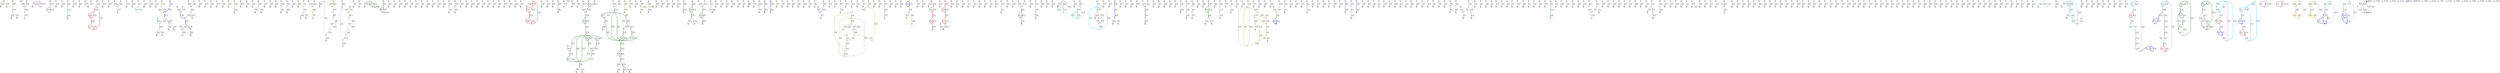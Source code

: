 digraph {
nodesep = 0.5;
node [shape = circle, label = "", height = 0.3];
"0" [style = "filled", fillcolor = "grey"];
"1" [style = "filled", fillcolor = "grey"];
"2" [style = "filled", fillcolor = "grey"];
"3" [style = "filled", fillcolor = "grey"];
"4" [style = "filled", fillcolor = "grey"];
"5" [style = "filled", fillcolor = "grey"];
"6" [style = "filled", fillcolor = "grey"];
"7" [style = "filled", fillcolor = "grey"];
"8" [style = "filled", fillcolor = "grey"];
"9" [style = "filled", fillcolor = "grey"];
"10" [style = "filled", fillcolor = "grey"];
"11" [style = "filled", fillcolor = "grey"];
"12" [style = "filled", fillcolor = "grey"];
"13" [style = "filled", fillcolor = "grey"];
"14" [style = "filled", fillcolor = "grey"];
"15" [style = "filled", fillcolor = "grey"];
"16" [style = "filled", fillcolor = "grey"];
"17" [style = "filled", fillcolor = "grey"];
"18" [style = "filled", fillcolor = "grey"];
"19" [style = "filled", fillcolor = "grey"];
"20" [style = "filled", fillcolor = "grey"];
"21" [style = "filled", fillcolor = "grey"];
"22" [style = "filled", fillcolor = "grey"];
"23" [style = "filled", fillcolor = "grey"];
"24" [style = "filled", fillcolor = "grey"];
"25" [style = "filled", fillcolor = "grey"];
"26" [style = "filled", fillcolor = "grey"];
"27" [style = "filled", fillcolor = "grey"];
"28" [style = "filled", fillcolor = "grey"];
"29" [style = "filled", fillcolor = "grey"];
"30" [style = "filled", fillcolor = "grey"];
"31" [style = "filled", fillcolor = "grey"];
"32" [style = "filled", fillcolor = "grey"];
"33" [style = "filled", fillcolor = "grey"];
"34" [style = "filled", fillcolor = "grey"];
"35" [style = "filled", fillcolor = "grey"];
"36" [style = "filled", fillcolor = "grey"];
"37" [style = "filled", fillcolor = "grey"];
"38" [style = "filled", fillcolor = "grey"];
"39" [style = "filled", fillcolor = "grey"];
"40" [style = "filled", fillcolor = "grey"];
"41" [style = "filled", fillcolor = "grey"];
"42" [style = "filled", fillcolor = "grey"];
"43" [style = "filled", fillcolor = "grey"];
"44" [style = "filled", fillcolor = "grey"];
"45" [style = "filled", fillcolor = "grey"];
"46" [style = "filled", fillcolor = "grey"];
"47" [style = "filled", fillcolor = "grey"];
"48" [style = "filled", fillcolor = "grey"];
"49" [style = "filled", fillcolor = "grey"];
"50" [style = "filled", fillcolor = "grey"];
"51" [style = "filled", fillcolor = "grey"];
"52" [style = "filled", fillcolor = "grey"];
"53" [style = "filled", fillcolor = "grey"];
"54" [style = "filled", fillcolor = "grey"];
"55" [style = "filled", fillcolor = "grey"];
"56" [style = "filled", fillcolor = "grey"];
"57" [style = "filled", fillcolor = "grey"];
"58" [style = "filled", fillcolor = "grey"];
"59" [style = "filled", fillcolor = "grey"];
"60" [style = "filled", fillcolor = "grey"];
"61" [style = "filled", fillcolor = "grey"];
"62" [style = "filled", fillcolor = "grey"];
"63" [style = "filled", fillcolor = "grey"];
"64" [style = "filled", fillcolor = "grey"];
"65" [style = "filled", fillcolor = "grey"];
"66" [style = "filled", fillcolor = "grey"];
"67" [style = "filled", fillcolor = "grey"];
"68" [style = "filled", fillcolor = "grey"];
"69" [style = "filled", fillcolor = "grey"];
"70" [style = "filled", fillcolor = "grey"];
"71" [style = "filled", fillcolor = "grey"];
"72" [style = "filled", fillcolor = "grey"];
"73" [style = "filled", fillcolor = "grey"];
"74" [style = "filled", fillcolor = "grey"];
"75" [style = "filled", fillcolor = "grey"];
"76" [style = "filled", fillcolor = "grey"];
"77" [style = "filled", fillcolor = "grey"];
"78" [style = "filled", fillcolor = "grey"];
"79" [style = "filled", fillcolor = "grey"];
"80" [style = "filled", fillcolor = "grey"];
"81" [style = "filled", fillcolor = "grey"];
"82" [style = "filled", fillcolor = "grey"];
"83" [style = "filled", fillcolor = "grey"];
"84" [style = "filled", fillcolor = "grey"];
"85" [style = "filled", fillcolor = "grey"];
"86" [style = "filled", fillcolor = "grey"];
"87" [style = "filled", fillcolor = "grey"];
"88" [style = "filled", fillcolor = "grey"];
"89" [style = "filled", fillcolor = "grey"];
"90" [style = "filled", fillcolor = "grey"];
"91" [style = "filled", fillcolor = "grey"];
"92" [style = "filled", fillcolor = "grey"];
"93" [style = "filled", fillcolor = "grey"];
"94" [style = "filled", fillcolor = "grey"];
"95" [style = "filled", fillcolor = "grey"];
"96" [style = "filled", fillcolor = "grey"];
"97" [style = "filled", fillcolor = "grey"];
"98" [style = "filled", fillcolor = "grey"];
"99" [style = "filled", fillcolor = "grey"];
"100" [style = "filled", fillcolor = "grey"];
"101" [style = "filled", fillcolor = "grey"];
"102" [style = "filled", fillcolor = "grey"];
"103" [style = "filled", fillcolor = "grey"];
"104" [style = "filled", fillcolor = "grey"];
"105" [style = "filled", fillcolor = "grey"];
"106" [style = "filled", fillcolor = "grey"];
"107" [style = "filled", fillcolor = "grey"];
"108" [style = "filled", fillcolor = "grey"];
"109" [style = "filled", fillcolor = "grey"];
"110" [style = "filled", fillcolor = "grey"];
"111" [style = "filled", fillcolor = "grey"];
"112" [style = "filled", fillcolor = "grey"];
"113" [style = "filled", fillcolor = "grey"];
"114" [style = "filled", fillcolor = "grey"];
"115" [style = "filled", fillcolor = "grey"];
"116" [style = "filled", fillcolor = "grey"];
"117" [style = "filled", fillcolor = "grey"];
"118" [style = "filled", fillcolor = "grey"];
"119" [style = "filled", fillcolor = "grey"];
"120" [style = "filled", fillcolor = "grey"];
"121" [style = "filled", fillcolor = "grey"];
"122" [style = "filled", fillcolor = "grey"];
"123" [style = "filled", fillcolor = "grey"];
"124" [style = "filled", fillcolor = "grey"];
"125" [style = "filled", fillcolor = "grey"];
"126" [style = "filled", fillcolor = "grey"];
"127" [style = "filled", fillcolor = "grey"];
"128" [style = "filled", fillcolor = "grey"];
"129" [style = "filled", fillcolor = "grey"];
"130" [style = "filled", fillcolor = "grey"];
"131" [style = "filled", fillcolor = "grey"];
"132" [style = "filled", fillcolor = "grey"];
"133" [style = "filled", fillcolor = "grey"];
"134" [style = "filled", fillcolor = "grey"];
"135" [style = "filled", fillcolor = "grey"];
"136" [style = "filled", fillcolor = "grey"];
"137" [style = "filled", fillcolor = "grey"];
"138" [style = "filled", fillcolor = "grey"];
"139" [style = "filled", fillcolor = "grey"];
"140" [style = "filled", fillcolor = "grey"];
"141" [style = "filled", fillcolor = "grey"];
"142" [style = "filled", fillcolor = "grey"];
"143" [style = "filled", fillcolor = "grey"];
"144" [style = "filled", fillcolor = "grey"];
"145" [style = "filled", fillcolor = "grey"];
"146" [style = "filled", fillcolor = "grey"];
"147" [style = "filled", fillcolor = "grey"];
"148" [style = "filled", fillcolor = "grey"];
"149" [style = "filled", fillcolor = "grey"];
"150" [style = "filled", fillcolor = "grey"];
"151" [style = "filled", fillcolor = "grey"];
"152" [style = "filled", fillcolor = "grey"];
"153" [style = "filled", fillcolor = "grey"];
"154" [style = "filled", fillcolor = "grey"];
"155" [style = "filled", fillcolor = "grey"];
"156" [style = "filled", fillcolor = "grey"];
"157" [style = "filled", fillcolor = "grey"];
"158" [style = "filled", fillcolor = "grey"];
"159" [style = "filled", fillcolor = "grey"];
"160" [style = "filled", fillcolor = "grey"];
"161" [style = "filled", fillcolor = "grey"];
"162" [style = "filled", fillcolor = "grey"];
"163" [style = "filled", fillcolor = "grey"];
"164" [style = "filled", fillcolor = "grey"];
"165" [style = "filled", fillcolor = "grey"];
"166" [style = "filled", fillcolor = "grey"];
"167" [style = "filled", fillcolor = "grey"];
"168" [style = "filled", fillcolor = "grey"];
"169" [style = "filled", fillcolor = "grey"];
"170" [style = "filled", fillcolor = "grey"];
"171" [style = "filled", fillcolor = "grey"];
"172" [style = "filled", fillcolor = "grey"];
"173" [style = "filled", fillcolor = "grey"];
"174" [style = "filled", fillcolor = "grey"];
"175" [style = "filled", fillcolor = "grey"];
"176" [style = "filled", fillcolor = "grey"];
"177" [style = "filled", fillcolor = "grey"];
"178" [style = "filled", fillcolor = "grey"];
"179" [style = "filled", fillcolor = "grey"];
"180" [style = "filled", fillcolor = "grey"];
"181" [style = "filled", fillcolor = "grey"];
"182" [style = "filled", fillcolor = "grey"];
"183" [style = "filled", fillcolor = "grey"];
"184" [style = "filled", fillcolor = "grey"];
"185" [style = "filled", fillcolor = "grey"];
"186" [style = "filled", fillcolor = "grey"];
"187" [style = "filled", fillcolor = "grey"];
"188" [style = "filled", fillcolor = "grey"];
"189" [style = "filled", fillcolor = "grey"];
"190" [style = "filled", fillcolor = "grey"];
"191" [style = "filled", fillcolor = "grey"];
"192" [style = "filled", fillcolor = "grey"];
"193" [style = "filled", fillcolor = "grey"];
"194" [style = "filled", fillcolor = "grey"];
"195" [style = "filled", fillcolor = "grey"];
"196" [style = "filled", fillcolor = "grey"];
"197" [style = "filled", fillcolor = "grey"];
"198" [style = "filled", fillcolor = "grey"];
"199" [style = "filled", fillcolor = "grey"];
"200" [style = "filled", fillcolor = "grey"];
"201" [style = "filled", fillcolor = "grey"];
"202" [style = "filled", fillcolor = "grey"];
"203" [style = "filled", fillcolor = "grey"];
"204" [style = "filled", fillcolor = "grey"];
"205" [style = "filled", fillcolor = "grey"];
"206" [style = "filled", fillcolor = "grey"];
"207" [style = "filled", fillcolor = "grey"];
"208" [style = "filled", fillcolor = "grey"];
"209" [style = "filled", fillcolor = "grey"];
"210" [style = "filled", fillcolor = "grey"];
"211" [style = "filled", fillcolor = "grey"];
"212" [style = "filled", fillcolor = "grey"];
"213" [style = "filled", fillcolor = "grey"];
"214" [style = "filled", fillcolor = "grey"];
"215" [style = "filled", fillcolor = "grey"];
"216" [style = "filled", fillcolor = "grey"];
"217" [style = "filled", fillcolor = "grey"];
"218" [style = "filled", fillcolor = "grey"];
"219" [style = "filled", fillcolor = "grey"];
"220" [style = "filled", fillcolor = "grey"];
"221" [style = "filled", fillcolor = "grey"];
"222" [style = "filled", fillcolor = "grey"];
"223" [style = "filled", fillcolor = "grey"];
"224" [style = "filled", fillcolor = "grey"];
"225" [style = "filled", fillcolor = "grey"];
"226" [style = "filled", fillcolor = "grey"];
"227" [style = "filled", fillcolor = "grey"];
"228" [style = "filled", fillcolor = "grey"];
"229" [style = "filled", fillcolor = "grey"];
"230" [style = "filled", fillcolor = "grey"];
"231" [style = "filled", fillcolor = "grey"];
"232" [style = "filled", fillcolor = "grey"];
"233" [style = "filled", fillcolor = "grey"];
"234" [style = "filled", fillcolor = "grey"];
"235" [style = "filled", fillcolor = "grey"];
"236" [style = "filled", fillcolor = "grey"];
"237" [style = "filled", fillcolor = "grey"];
"238" [style = "filled", fillcolor = "grey"];
"239" [style = "filled", fillcolor = "grey"];
"240" [style = "filled", fillcolor = "grey"];
"241" [style = "filled", fillcolor = "grey"];
"242" [style = "filled", fillcolor = "grey"];
"243" [style = "filled", fillcolor = "grey"];
"244" [style = "filled", fillcolor = "grey"];
"245" [style = "filled", fillcolor = "grey"];
"246" [style = "filled", fillcolor = "grey"];
"247" [style = "filled", fillcolor = "grey"];
"248" [style = "filled", fillcolor = "grey"];
"249" [style = "filled", fillcolor = "grey"];
"250" [style = "filled", fillcolor = "grey"];
"251" [style = "filled", fillcolor = "grey"];
"252" [style = "filled", fillcolor = "grey"];
"253" [style = "filled", fillcolor = "grey"];
"254" [style = "filled", fillcolor = "grey"];
"255" [style = "filled", fillcolor = "grey"];
"256" [style = "filled", fillcolor = "grey"];
"257" [style = "filled", fillcolor = "grey"];
"258" [style = "filled", fillcolor = "grey"];
"259" [style = "filled", fillcolor = "grey"];
"260" [style = "filled", fillcolor = "grey"];
"261" [style = "filled", fillcolor = "grey"];
"262" [style = "filled", fillcolor = "grey"];
"263" [style = "filled", fillcolor = "grey"];
"264" [style = "filled", fillcolor = "grey"];
"265" [style = "filled", fillcolor = "grey"];
"266" [style = "filled", fillcolor = "grey"];
"267" [style = "filled", fillcolor = "grey"];
"268" [style = "filled", fillcolor = "grey"];
"269" [style = "filled", fillcolor = "grey"];
"270" [style = "filled", fillcolor = "grey"];
"271" [style = "filled", fillcolor = "grey"];
"272" [style = "filled", fillcolor = "grey"];
"273" [style = "filled", fillcolor = "grey"];
"274" [style = "filled", fillcolor = "grey"];
"275" [style = "filled", fillcolor = "grey"];
"276" [style = "filled", fillcolor = "grey"];
"277" [style = "filled", fillcolor = "grey"];
"278" [style = "filled", fillcolor = "grey"];
"279" [style = "filled", fillcolor = "grey"];
"280" [style = "filled", fillcolor = "grey"];
"281" [style = "filled", fillcolor = "grey"];
"282" [style = "filled", fillcolor = "grey"];
"283" [style = "filled", fillcolor = "grey"];
"284" [style = "filled", fillcolor = "grey"];
"285" [style = "filled", fillcolor = "grey"];
"286" [style = "filled", fillcolor = "grey"];
"287" [style = "filled", fillcolor = "grey"];
"288" [style = "filled", fillcolor = "grey"];
"289" [style = "filled", fillcolor = "grey"];
"290" [style = "filled", fillcolor = "grey"];
"291" [style = "filled", fillcolor = "grey"];
"292" [style = "filled", fillcolor = "grey"];
"293" [style = "filled", fillcolor = "grey"];
"294" [style = "filled", fillcolor = "grey"];
"295" [style = "filled", fillcolor = "grey"];
"296" [style = "filled", fillcolor = "grey"];
"297" [style = "filled", fillcolor = "grey"];
"298" [style = "filled", fillcolor = "grey"];
"299" [style = "filled", fillcolor = "grey"];
"300" [style = "filled", fillcolor = "grey"];
"301" [style = "filled", fillcolor = "grey"];
"302" [style = "filled", fillcolor = "grey"];
"303" [style = "filled", fillcolor = "grey"];
"304" [style = "filled", fillcolor = "grey"];
"305" [style = "filled", fillcolor = "grey"];
"306" [style = "filled", fillcolor = "grey"];
"307" [style = "filled", fillcolor = "grey"];
"308" [style = "filled", fillcolor = "grey"];
"309" [style = "filled", fillcolor = "grey"];
"310" [style = "filled", fillcolor = "grey"];
"311" [style = "filled", fillcolor = "grey"];
"312" [style = "filled", fillcolor = "grey"];
"313" [style = "filled", fillcolor = "grey"];
"314" [style = "filled", fillcolor = "grey"];
"315" [style = "filled", fillcolor = "grey"];
"316" [style = "filled", fillcolor = "grey"];
"317" [style = "filled", fillcolor = "grey"];
"318" [style = "filled", fillcolor = "grey"];
"319" [style = "filled", fillcolor = "grey"];
"320" [style = "filled", fillcolor = "grey"];
"321" [style = "filled", fillcolor = "grey"];
"322" [style = "filled", fillcolor = "grey"];
"323" [style = "filled", fillcolor = "grey"];
"324" [style = "filled", fillcolor = "grey"];
"325" [style = "filled", fillcolor = "grey"];
"326" [style = "filled", fillcolor = "grey"];
"327" [style = "filled", fillcolor = "grey"];
"328" [style = "filled", fillcolor = "grey"];
"329" [style = "filled", fillcolor = "grey"];
"330" [style = "filled", fillcolor = "grey"];
"331" [style = "filled", fillcolor = "grey"];
"332" [style = "filled", fillcolor = "grey"];
"333" [style = "filled", fillcolor = "grey"];
"334" [style = "filled", fillcolor = "grey"];
"335" [style = "filled", fillcolor = "grey"];
"336" [style = "filled", fillcolor = "grey"];
"337" [style = "filled", fillcolor = "grey"];
"338" [style = "filled", fillcolor = "grey"];
"339" [style = "filled", fillcolor = "grey"];
"340" [style = "filled", fillcolor = "grey"];
"341" [style = "filled", fillcolor = "grey"];
"342" [style = "filled", fillcolor = "grey"];
"343" [style = "filled", fillcolor = "grey"];
"344" [style = "filled", fillcolor = "grey"];
"345" [style = "filled", fillcolor = "grey"];
"346" [style = "filled", fillcolor = "grey"];
"347" [style = "filled", fillcolor = "grey"];
"348" [style = "filled", fillcolor = "grey"];
"349" [style = "filled", fillcolor = "grey"];
"350" [style = "filled", fillcolor = "grey"];
"351" [style = "filled", fillcolor = "grey"];
"352" [style = "filled", fillcolor = "grey"];
"353" [style = "filled", fillcolor = "grey"];
"354" [style = "filled", fillcolor = "grey"];
"355" [style = "filled", fillcolor = "grey"];
"356" [style = "filled", fillcolor = "grey"];
"357" [style = "filled", fillcolor = "grey"];
"358" [style = "filled", fillcolor = "grey"];
"359" [style = "filled", fillcolor = "grey"];
"360" [style = "filled", fillcolor = "grey"];
"361" [style = "filled", fillcolor = "grey"];
"362" [style = "filled", fillcolor = "grey"];
"363" [style = "filled", fillcolor = "grey"];
"364" [style = "filled", fillcolor = "grey"];
"365" [style = "filled", fillcolor = "grey"];
"366" [style = "filled", fillcolor = "grey"];
"367" [style = "filled", fillcolor = "grey"];
"368" [style = "filled", fillcolor = "grey"];
"369" [style = "filled", fillcolor = "grey"];
"370" [style = "filled", fillcolor = "grey"];
"371" [style = "filled", fillcolor = "grey"];
"372" [style = "filled", fillcolor = "grey"];
"373" [style = "filled", fillcolor = "grey"];
"374" [style = "filled", fillcolor = "grey"];
"375" [style = "filled", fillcolor = "grey"];
"376" [style = "filled", fillcolor = "grey"];
"377" [style = "filled", fillcolor = "grey"];
"378" [style = "filled", fillcolor = "grey"];
"379" [style = "filled", fillcolor = "grey"];
"380" [style = "filled", fillcolor = "grey"];
"381" [style = "filled", fillcolor = "grey"];
"382" [style = "filled", fillcolor = "grey"];
"383" [style = "filled", fillcolor = "grey"];
"384" [style = "filled", fillcolor = "grey"];
"385" [style = "filled", fillcolor = "grey"];
"386" [style = "filled", fillcolor = "grey"];
"387" [style = "filled", fillcolor = "grey"];
"388" [style = "filled", fillcolor = "grey"];
"389" [style = "filled", fillcolor = "grey"];
"390" [style = "filled", fillcolor = "grey"];
"391" [style = "filled", fillcolor = "grey"];
"392" [style = "filled", fillcolor = "grey"];
"393" [style = "filled", fillcolor = "grey"];
"394" [style = "filled", fillcolor = "grey"];
"395" [style = "filled", fillcolor = "grey"];
"396" [style = "filled", fillcolor = "grey"];
"397" [style = "filled", fillcolor = "grey"];
"398" [style = "filled", fillcolor = "grey"];
"399" [style = "filled", fillcolor = "grey"];
"400" [style = "filled", fillcolor = "grey"];
"401" [style = "filled", fillcolor = "grey"];
"402" [style = "filled", fillcolor = "grey"];
"403" [style = "filled", fillcolor = "grey"];
"404" [style = "filled", fillcolor = "grey"];
"405" [style = "filled", fillcolor = "grey"];
"406" [style = "filled", fillcolor = "grey"];
"407" [style = "filled", fillcolor = "grey"];
"408" [style = "filled", fillcolor = "grey"];
"409" [style = "filled", fillcolor = "grey"];
"410" [style = "filled", fillcolor = "grey"];
"411" [style = "filled", fillcolor = "grey"];
"412" [style = "filled", fillcolor = "grey"];
"413" [style = "filled", fillcolor = "grey"];
"414" [style = "filled", fillcolor = "grey"];
"415" [style = "filled", fillcolor = "grey"];
"416" [style = "filled", fillcolor = "grey"];
"417" [style = "filled", fillcolor = "grey"];
"418" [style = "filled", fillcolor = "grey"];
"419" [style = "filled", fillcolor = "grey"];
"420" [style = "filled", fillcolor = "grey"];
"421" [style = "filled", fillcolor = "grey"];
"422" [style = "filled", fillcolor = "grey"];
"423" [style = "filled", fillcolor = "grey"];
"424" [style = "filled", fillcolor = "grey"];
"425" [style = "filled", fillcolor = "grey"];
"426" [style = "filled", fillcolor = "grey"];
"427" [style = "filled", fillcolor = "grey"];
"428" [style = "filled", fillcolor = "grey"];
"429" [style = "filled", fillcolor = "grey"];
"430" [style = "filled", fillcolor = "grey"];
"431" [style = "filled", fillcolor = "grey"];
"432" [style = "filled", fillcolor = "grey"];
"433" [style = "filled", fillcolor = "grey"];
"434" [style = "filled", fillcolor = "grey"];
"435" [style = "filled", fillcolor = "grey"];
"436" [style = "filled", fillcolor = "grey"];
"437" [style = "filled", fillcolor = "grey"];
"438" [style = "filled", fillcolor = "grey"];
"439" [style = "filled", fillcolor = "grey"];
"440" [style = "filled", fillcolor = "grey"];
"441" [style = "filled", fillcolor = "grey"];
"442" [style = "filled", fillcolor = "grey"];
"443" [style = "filled", fillcolor = "grey"];
"444" [style = "filled", fillcolor = "grey"];
"445" [style = "filled", fillcolor = "grey"];
"446" [style = "filled", fillcolor = "grey"];
"447" [style = "filled", fillcolor = "grey"];
"448" [style = "filled", fillcolor = "grey"];
"449" [style = "filled", fillcolor = "grey"];
"450" [style = "filled", fillcolor = "grey"];
"451" [style = "filled", fillcolor = "grey"];
"452" [style = "filled", fillcolor = "grey"];
"453" [style = "filled", fillcolor = "grey"];
"454" [style = "filled", fillcolor = "grey"];
"455" [style = "filled", fillcolor = "grey"];
"456" [style = "filled", fillcolor = "grey"];
"457" [style = "filled", fillcolor = "grey"];
"458" [style = "filled", fillcolor = "grey"];
"459" [style = "filled", fillcolor = "grey"];
"460" [style = "filled", fillcolor = "grey"];
"461" [style = "filled", fillcolor = "grey"];
"462" [style = "filled", fillcolor = "grey"];
"463" [style = "filled", fillcolor = "grey"];
"464" [style = "filled", fillcolor = "grey"];
"465" [style = "filled", fillcolor = "grey"];
"466" [style = "filled", fillcolor = "grey"];
"467" [style = "filled", fillcolor = "grey"];
"468" [style = "filled", fillcolor = "grey"];
"469" [style = "filled", fillcolor = "grey"];
"470" [style = "filled", fillcolor = "grey"];
"471" [style = "filled", fillcolor = "grey"];
"472" [style = "filled", fillcolor = "grey"];
"473" [style = "filled", fillcolor = "grey"];
"474" [style = "filled", fillcolor = "grey"];
"475" [style = "filled", fillcolor = "grey"];
"476" [style = "filled", fillcolor = "grey"];
"477" [style = "filled", fillcolor = "grey"];
"478" [style = "filled", fillcolor = "grey"];
"479" [style = "filled", fillcolor = "grey"];
"480" [style = "filled", fillcolor = "grey"];
"481" [style = "filled", fillcolor = "grey"];
"482" [style = "filled", fillcolor = "grey"];
"483" [style = "filled", fillcolor = "grey"];
"484" [style = "filled", fillcolor = "grey"];
"485" [style = "filled", fillcolor = "grey"];
"486" [style = "filled", fillcolor = "grey"];
"487" [style = "filled", fillcolor = "grey"];
"488" [style = "filled", fillcolor = "grey"];
"489" [style = "filled", fillcolor = "grey"];
"490" [style = "filled", fillcolor = "grey"];
"491" [style = "filled", fillcolor = "grey"];
"492" [style = "filled", fillcolor = "grey"];
"493" [style = "filled", fillcolor = "grey"];
"494" [style = "filled", fillcolor = "grey"];
"495" [style = "filled", fillcolor = "grey"];
"496" [style = "filled", fillcolor = "grey"];
"497" [style = "filled", fillcolor = "grey"];
"498" [style = "filled", fillcolor = "grey"];
"499" [style = "filled", fillcolor = "grey"];
"500" [style = "filled", fillcolor = "grey"];
"501" [style = "filled", fillcolor = "grey"];
"502" [style = "filled", fillcolor = "grey"];
"503" [style = "filled", fillcolor = "grey"];
"504" [style = "filled", fillcolor = "grey"];
"505" [style = "filled", fillcolor = "grey"];
"506" [style = "filled", fillcolor = "grey"];
"507" [style = "filled", fillcolor = "grey"];
"508" [style = "filled", fillcolor = "grey"];
"509" [style = "filled", fillcolor = "grey"];
"510" [style = "filled", fillcolor = "grey"];
"511" [style = "filled", fillcolor = "grey"];
"512" [style = "filled", fillcolor = "grey"];
"513" [style = "filled", fillcolor = "grey"];
"514" [style = "filled", fillcolor = "grey"];
"515" [style = "filled", fillcolor = "grey"];
"516" [style = "filled", fillcolor = "grey"];
"517" [style = "filled", fillcolor = "grey"];
"518" [style = "filled", fillcolor = "grey"];
"519" [style = "filled", fillcolor = "grey"];
"520" [style = "filled", fillcolor = "grey"];
"521" [style = "filled", fillcolor = "grey"];
"522" [style = "filled", fillcolor = "grey"];
"523" [style = "filled", fillcolor = "grey"];
"524" [style = "filled", fillcolor = "grey"];
"525" [style = "filled", fillcolor = "grey"];
"526" [style = "filled", fillcolor = "grey"];
"527" [style = "filled", fillcolor = "grey"];
"528" [style = "filled", fillcolor = "grey"];
"529" [style = "filled", fillcolor = "grey"];
"530" [style = "filled", fillcolor = "grey"];
"531" [style = "filled", fillcolor = "grey"];
"532" [style = "filled", fillcolor = "grey"];
"533" [style = "filled", fillcolor = "grey"];
"534" [style = "filled", fillcolor = "grey"];
"535" [style = "filled", fillcolor = "grey"];
"536" [style = "filled", fillcolor = "grey"];
"537" [style = "filled", fillcolor = "grey"];
"538" [style = "filled", fillcolor = "grey"];
"539" [style = "filled", fillcolor = "grey"];
"540" [style = "filled", fillcolor = "grey"];
"541" [style = "filled", fillcolor = "grey"];
"542" [style = "filled", fillcolor = "grey"];
"543" [style = "filled", fillcolor = "grey"];
"544" [style = "filled", fillcolor = "grey"];
"545" [style = "filled", fillcolor = "grey"];
"546" [style = "filled", fillcolor = "grey"];
"547" [style = "filled", fillcolor = "grey"];
"548" [style = "filled", fillcolor = "grey"];
"549" [style = "filled", fillcolor = "grey"];
"550" [style = "filled", fillcolor = "grey"];
"551" [style = "filled", fillcolor = "grey"];
"552" [style = "filled", fillcolor = "grey"];
"553" [style = "filled", fillcolor = "grey"];
"554" [style = "filled", fillcolor = "grey"];
"555" [style = "filled", fillcolor = "grey"];
"556" [style = "filled", fillcolor = "grey"];
"557" [style = "filled", fillcolor = "grey"];
"558" [style = "filled", fillcolor = "grey"];
"559" [style = "filled", fillcolor = "grey"];
"560" [style = "filled", fillcolor = "grey"];
"561" [style = "filled", fillcolor = "grey"];
"562" [style = "filled", fillcolor = "grey"];
"563" [style = "filled", fillcolor = "grey"];
"564" [style = "filled", fillcolor = "grey"];
"565" [style = "filled", fillcolor = "grey"];
"566" [style = "filled", fillcolor = "grey"];
"567" [style = "filled", fillcolor = "grey"];
"568" [style = "filled", fillcolor = "grey"];
"569" [style = "filled", fillcolor = "grey"];
"570" [style = "filled", fillcolor = "grey"];
"571" [style = "filled", fillcolor = "grey"];
"572" [style = "filled", fillcolor = "grey"];
"573" [style = "filled", fillcolor = "grey"];
"574" [style = "filled", fillcolor = "grey"];
"575" [style = "filled", fillcolor = "grey"];
"576" [style = "filled", fillcolor = "grey"];
"577" [style = "filled", fillcolor = "grey"];
"578" [style = "filled", fillcolor = "grey"];
"579" [style = "filled", fillcolor = "grey"];
"580" [style = "filled", fillcolor = "grey"];
"581" [style = "filled", fillcolor = "grey"];
"582" [style = "filled", fillcolor = "grey"];
"583" [style = "filled", fillcolor = "grey"];
"584" [style = "filled", fillcolor = "grey"];
"585" [style = "filled", fillcolor = "grey"];
"586" [style = "filled", fillcolor = "grey"];
"587" [style = "filled", fillcolor = "grey"];
"588" [style = "filled", fillcolor = "grey"];
"589" [style = "filled", fillcolor = "grey"];
"590" [style = "filled", fillcolor = "grey"];
"591" [style = "filled", fillcolor = "grey"];
"592" [style = "filled", fillcolor = "grey"];
"593" [style = "filled", fillcolor = "grey"];
"594" [style = "filled", fillcolor = "grey"];
"595" [style = "filled", fillcolor = "grey"];
"596" [style = "filled", fillcolor = "grey"];
"597" [style = "filled", fillcolor = "grey"];
"598" [style = "filled", fillcolor = "grey"];
"599" [style = "filled", fillcolor = "grey"];
"600" [style = "filled", fillcolor = "grey"];
"601" [style = "filled", fillcolor = "grey"];
"602" [style = "filled", fillcolor = "grey"];
"603" [style = "filled", fillcolor = "grey"];
"604" [style = "filled", fillcolor = "grey"];
"605" [style = "filled", fillcolor = "grey"];
"606" [style = "filled", fillcolor = "grey"];
"607" [style = "filled", fillcolor = "grey"];
"608" [style = "filled", fillcolor = "grey"];
"609" [style = "filled", fillcolor = "grey"];
"610" [style = "filled", fillcolor = "grey"];
"611" [style = "filled", fillcolor = "grey"];
"612" [style = "filled", fillcolor = "grey"];
"613" [style = "filled", fillcolor = "grey"];
"614" [style = "filled", fillcolor = "grey"];
"615" [style = "filled", fillcolor = "grey"];
"616" [style = "filled", fillcolor = "grey"];
"617" [style = "filled", fillcolor = "grey"];
"618" [style = "filled", fillcolor = "grey"];
"619" [style = "filled", fillcolor = "grey"];
"620" [style = "filled", fillcolor = "grey"];
"621" [style = "filled", fillcolor = "grey"];
"622" [style = "filled", fillcolor = "grey"];
"623" [style = "filled", fillcolor = "grey"];
"624" [style = "filled", fillcolor = "grey"];
"625" [style = "filled", fillcolor = "grey"];
"626" [style = "filled", fillcolor = "grey"];
"627" [style = "filled", fillcolor = "grey"];
"628" [style = "filled", fillcolor = "grey"];
"629" [style = "filled", fillcolor = "grey"];
"630" [style = "filled", fillcolor = "grey"];
"631" [style = "filled", fillcolor = "grey"];
"632" [style = "filled", fillcolor = "grey"];
"633" [style = "filled", fillcolor = "grey"];
"634" [style = "filled", fillcolor = "grey"];
"635" [style = "filled", fillcolor = "grey"];
"636" [style = "filled", fillcolor = "grey"];
"637" [style = "filled", fillcolor = "grey"];
"638" [style = "filled", fillcolor = "grey"];
"639" [style = "filled", fillcolor = "grey"];
"640" [style = "filled", fillcolor = "grey"];
"641" [style = "filled", fillcolor = "grey"];
"642" [style = "filled", fillcolor = "grey"];
"643" [style = "filled", fillcolor = "grey"];
"644" [style = "filled", fillcolor = "grey"];
"645" [style = "filled", fillcolor = "grey"];
"646" [style = "filled", fillcolor = "grey"];
"647" [style = "filled", fillcolor = "grey"];
"648" [style = "filled", fillcolor = "grey"];
"649" [style = "filled", fillcolor = "grey"];
"650" [style = "filled", fillcolor = "grey"];
"651" [style = "filled", fillcolor = "grey"];
"652" [style = "filled", fillcolor = "grey"];
"653" [style = "filled", fillcolor = "grey"];
"654" [style = "filled", fillcolor = "grey"];
"655" [style = "filled", fillcolor = "grey"];
"656" [style = "filled", fillcolor = "grey"];
"657" [style = "filled", fillcolor = "grey"];
"658" [style = "filled", fillcolor = "grey"];
"659" [style = "filled", fillcolor = "grey"];
"660" [style = "filled", fillcolor = "grey"];
"661" [style = "filled", fillcolor = "grey"];
"662" [style = "filled", fillcolor = "grey"];
"663" [style = "filled", fillcolor = "grey"];
"664" [style = "filled", fillcolor = "grey"];
"665" [style = "filled", fillcolor = "grey"];
"666" [style = "filled", fillcolor = "grey"];
"667" [style = "filled", fillcolor = "grey"];
"668" [style = "filled", fillcolor = "grey"];
"669" [style = "filled", fillcolor = "grey"];
"670" [style = "filled", fillcolor = "grey"];
"671" [style = "filled", fillcolor = "grey"];
"672" [style = "filled", fillcolor = "grey"];
"673" [style = "filled", fillcolor = "grey"];
"674" [style = "filled", fillcolor = "grey"];
"675" [style = "filled", fillcolor = "grey"];
"676" [style = "filled", fillcolor = "grey"];
"677" [style = "filled", fillcolor = "grey"];
"678" [style = "filled", fillcolor = "grey"];
"679" [style = "filled", fillcolor = "grey"];
"680" [style = "filled", fillcolor = "grey"];
"681" [style = "filled", fillcolor = "grey"];
"682" [style = "filled", fillcolor = "grey"];
"683" [style = "filled", fillcolor = "grey"];
"684" [style = "filled", fillcolor = "grey"];
"685" [style = "filled", fillcolor = "grey"];
"686" [style = "filled", fillcolor = "grey"];
"687" [style = "filled", fillcolor = "grey"];
"688" [style = "filled", fillcolor = "grey"];
"689" [style = "filled", fillcolor = "grey"];
"690" [style = "filled", fillcolor = "grey"];
"691" [style = "filled", fillcolor = "grey"];
"692" [style = "filled", fillcolor = "grey"];
"693" [style = "filled", fillcolor = "grey"];
"694" [style = "filled", fillcolor = "grey"];
"695" [style = "filled", fillcolor = "grey"];
"696" [style = "filled", fillcolor = "grey"];
"697" [style = "filled", fillcolor = "grey"];
"698" [style = "filled", fillcolor = "grey"];
"699" [style = "filled", fillcolor = "grey"];
"700" [style = "filled", fillcolor = "grey"];
"701" [style = "filled", fillcolor = "grey"];
"702" [style = "filled", fillcolor = "grey"];
"703" [style = "filled", fillcolor = "grey"];
"704" [style = "filled", fillcolor = "grey"];
"705" [style = "filled", fillcolor = "grey"];
"706" [style = "filled", fillcolor = "grey"];
"707" [style = "filled", fillcolor = "grey"];
"708" [style = "filled", fillcolor = "grey"];
"709" [style = "filled", fillcolor = "grey"];
"381" -> "462" [label = "id 1\l5k 3x", color = "black"] ;
"352" -> "374" [label = "id -1\l5k 3x", color = "black"] ;
"710" -> "711" [label = "id 6\l7k 1x", color = "deepskyblue1" , penwidth = 3] ;
"712" -> "713" [label = "id -6\l7k 1x", color = "deepskyblue1" , penwidth = 3] ;
"714" -> "715" [label = "id 10\l2.9k 2x", color = "blue" , penwidth = 3] ;
"716" -> "717" [label = "id -10\l2.9k 2x", color = "blue" , penwidth = 3] ;
"718" -> "719" [label = "id 12\l4.9k 18x", color = "black"] ;
"720" -> "721" [label = "id -12\l4.9k 18x", color = "black"] ;
"719" -> "722" [label = "id 14\l0.7k 19x", color = "black"] ;
"723" -> "720" [label = "id -14\l0.7k 19x", color = "black"] ;
"724" -> "725" [label = "id 20\l1.8k 8x", color = "cadetblue1" , penwidth = 3] ;
"726" -> "727" [label = "id -20\l1.8k 8x", color = "cadetblue1" , penwidth = 3] ;
"724" -> "725" [label = "id 21\l2.9k 2x", color = "cadetblue1" , penwidth = 3] ;
"726" -> "727" [label = "id -21\l2.9k 2x", color = "cadetblue1" , penwidth = 3] ;
"725" -> "728" [label = "id 22\l2.6k 8x", color = "black"] ;
"729" -> "726" [label = "id -22\l2.6k 8x", color = "black"] ;
"728" -> "730" [label = "id 23\l1.6k 2x", color = "red" , penwidth = 3] ;
"731" -> "729" [label = "id -23\l1.6k 2x", color = "red" , penwidth = 3] ;
"728" -> "730" [label = "id 24\l2.8k 8x", color = "red" , penwidth = 3] ;
"731" -> "729" [label = "id -24\l2.8k 8x", color = "red" , penwidth = 3] ;
"730" -> "712" [label = "id 25\l1.4k 9x", color = "black"] ;
"711" -> "731" [label = "id -25\l1.4k 9x", color = "black"] ;
"226" -> "345" [label = "id 30\l2.3k 5x", color = "black"] ;
"378" -> "514" [label = "id -30\l2.3k 5x", color = "black"] ;
"386" -> "698" [label = "id 33\l35k 5x", color = "black"] ;
"320" -> "388" [label = "id -33\l35k 5x", color = "black"] ;
"686" -> "390" [label = "id 37\l11k 6x", color = "black"] ;
"400" -> "676" [label = "id -37\l11k 6x", color = "black"] ;
"286" -> "344" [label = "id 40\l24k 3x", color = "black"] ;
"399" -> "389" [label = "id -40\l24k 3x", color = "black"] ;
"562" -> "238" [label = "id 41\l36k 5x", color = "black"] ;
"407" -> "237" [label = "id -41\l36k 5x", color = "black"] ;
"732" -> "446" [label = "id 51\l42k 7x", color = "black"] ;
"403" -> "733" [label = "id -51\l42k 7x", color = "black"] ;
"412" -> "323" [label = "id 53\l4.4k 5x", color = "black"] ;
"318" -> "207" [label = "id -53\l4.4k 5x", color = "black"] ;
"162" -> "734" [label = "id 56\l5k 7x", color = "darkgoldenrod1" , penwidth = 3] ;
"735" -> "657" [label = "id -56\l5k 7x", color = "darkgoldenrod1" , penwidth = 3] ;
"734" -> "683" [label = "id 57\l3.7k 3x", color = "black"] ;
"474" -> "735" [label = "id -57\l3.7k 3x", color = "black"] ;
"734" -> "683" [label = "id 58\l8k 3x", color = "black"] ;
"474" -> "735" [label = "id -58\l8k 3x", color = "black"] ;
"312" -> "308" [label = "id 61\l3.8k 3x", color = "black"] ;
"367" -> "659" [label = "id -61\l3.8k 3x", color = "black"] ;
"288" -> "736" [label = "id 62\l3.9k 2x", color = "goldenrod" , penwidth = 3] ;
"737" -> "443" [label = "id -62\l3.9k 2x", color = "goldenrod" , penwidth = 3] ;
"736" -> "738" [label = "id 63\l2.9k 2x", color = "goldenrod" , penwidth = 3] ;
"739" -> "737" [label = "id -63\l2.9k 2x", color = "goldenrod" , penwidth = 3] ;
"737" -> "740" [label = "id 64\l8k 1x", color = "goldenrod" , penwidth = 3] ;
"741" -> "736" [label = "id -64\l8k 1x", color = "goldenrod" , penwidth = 3] ;
"551" -> "197" [label = "id 67\l84k 5x", color = "black"] ;
"325" -> "331" [label = "id -67\l84k 5x", color = "black"] ;
"431" -> "742" [label = "id 69\l4.3k 7x", color = "black"] ;
"743" -> "375" [label = "id -69\l4.3k 7x", color = "black"] ;
"742" -> "411" [label = "id 70\l11k 3x", color = "black"] ;
"457" -> "743" [label = "id -70\l11k 3x", color = "black"] ;
"742" -> "744" [label = "id 71\l9k 9x", color = "black"] ;
"745" -> "743" [label = "id -71\l9k 9x", color = "black"] ;
"688" -> "208" [label = "id 72\l38k 3x", color = "black"] ;
"505" -> "299" [label = "id -72\l38k 3x", color = "black"] ;
"295" -> "746" [label = "id 77\l2.5k 1x", color = "black"] ;
"747" -> "483" [label = "id -77\l2.5k 1x", color = "black"] ;
"746" -> "489" [label = "id 78\l2.4k 6x", color = "black"] ;
"317" -> "747" [label = "id -78\l2.4k 6x", color = "black"] ;
"342" -> "170" [label = "id 89\l9k 3x", color = "black"] ;
"460" -> "384" [label = "id -89\l9k 3x", color = "black"] ;
"282" -> "301" [label = "id 91\l40k 5x", color = "black"] ;
"377" -> "361" [label = "id -91\l40k 5x", color = "black"] ;
"442" -> "748" [label = "id 96\l6k 4x", color = "black"] ;
"749" -> "373" [label = "id -96\l6k 4x", color = "black"] ;
"748" -> "547" [label = "id 97\l2.8k 7x", color = "black"] ;
"548" -> "749" [label = "id -97\l2.8k 7x", color = "black"] ;
"428" -> "750" [label = "id 101\l4.5k 3x", color = "black"] ;
"751" -> "339" [label = "id -101\l4.5k 3x", color = "black"] ;
"750" -> "752" [label = "id 102\l5k 7x", color = "black"] ;
"753" -> "751" [label = "id -102\l5k 7x", color = "black"] ;
"752" -> "281" [label = "id 104\l25k 5x", color = "black"] ;
"429" -> "753" [label = "id -104\l25k 5x", color = "black"] ;
"754" -> "755" [label = "id 109\l2.5k 5x", color = "darkgreen" , penwidth = 3] ;
"756" -> "757" [label = "id -109\l2.5k 5x", color = "darkgreen" , penwidth = 3] ;
"754" -> "755" [label = "id 110\l2.6k 1x", color = "darkgreen" , penwidth = 3] ;
"756" -> "757" [label = "id -110\l2.6k 1x", color = "darkgreen" , penwidth = 3] ;
"758" -> "759" [label = "id 114\l0.6k 3x", color = "darkgreen" , penwidth = 3] ;
"760" -> "761" [label = "id -114\l0.6k 3x", color = "darkgreen" , penwidth = 3] ;
"758" -> "762" [label = "id 115\l0.7k 2x", color = "darkgreen" , penwidth = 3] ;
"763" -> "761" [label = "id -115\l0.7k 2x", color = "darkgreen" , penwidth = 3] ;
"761" -> "760" [label = "id 116\l7k 1x", color = "darkgreen" , penwidth = 3] ;
"759" -> "758" [label = "id -116\l7k 1x", color = "darkgreen" , penwidth = 3] ;
"759" -> "764" [label = "id 117\l1.9k 1x", color = "darkgreen" , penwidth = 3] ;
"765" -> "760" [label = "id -117\l1.9k 1x", color = "darkgreen" , penwidth = 3] ;
"764" -> "762" [label = "id 118\l5k 4x", color = "black"] ;
"763" -> "765" [label = "id -118\l5k 4x", color = "black"] ;
"590" -> "416" [label = "id 128\l14k 3x", color = "black"] ;
"591" -> "445" [label = "id -128\l14k 3x", color = "black"] ;
"396" -> "766" [label = "id 132\l30k 2x", color = "deepskyblue1" , penwidth = 3] ;
"767" -> "449" [label = "id -132\l30k 2x", color = "deepskyblue1" , penwidth = 3] ;
"766" -> "768" [label = "id 133\l2.4k 12x", color = "deepskyblue1" , penwidth = 3] ;
"769" -> "767" [label = "id -133\l2.4k 12x", color = "deepskyblue1" , penwidth = 3] ;
"768" -> "502" [label = "id 136\l2.8k 3x", color = "deepskyblue1" , penwidth = 3] ;
"9" -> "769" [label = "id -136\l2.8k 3x", color = "deepskyblue1" , penwidth = 3] ;
"770" -> "98" [label = "id 148\l5k 3x", color = "black"] ;
"97" -> "771" [label = "id -148\l5k 3x", color = "black"] ;
"448" -> "451" [label = "id 149\l15k 3x", color = "black"] ;
"365" -> "450" [label = "id -149\l15k 3x", color = "black"] ;
"421" -> "424" [label = "id 151\l41k 3x", color = "black"] ;
"358" -> "458" [label = "id -151\l41k 3x", color = "black"] ;
"461" -> "423" [label = "id 153\l21k 3x", color = "black"] ;
"172" -> "183" [label = "id -153\l21k 3x", color = "black"] ;
"643" -> "645" [label = "id 154\l6k 3x", color = "black"] ;
"647" -> "649" [label = "id -154\l6k 3x", color = "black"] ;
"465" -> "467" [label = "id 160\l5k 3x", color = "black"] ;
"469" -> "540" [label = "id -160\l5k 3x", color = "black"] ;
"453" -> "472" [label = "id 162\l8k 5x", color = "black"] ;
"677" -> "322" [label = "id -162\l8k 5x", color = "black"] ;
"554" -> "549" [label = "id 163\l5k 4x", color = "black"] ;
"473" -> "478" [label = "id -163\l5k 4x", color = "black"] ;
"476" -> "380" [label = "id 165\l15k 4x", color = "black"] ;
"477" -> "354" [label = "id -165\l15k 4x", color = "black"] ;
"242" -> "772" [label = "id 168\l2.6k 15x", color = "black"] ;
"773" -> "287" [label = "id -168\l2.6k 15x", color = "black"] ;
"772" -> "774" [label = "id 169\l9k 10x", color = "darkgreen" , penwidth = 3] ;
"775" -> "773" [label = "id -169\l9k 10x", color = "darkgreen" , penwidth = 3] ;
"773" -> "376" [label = "id 170\l6k 11x", color = "black"] ;
"612" -> "772" [label = "id -170\l6k 11x", color = "black"] ;
"774" -> "776" [label = "id 171\l1.2k 5x", color = "darkgreen" , penwidth = 3] ;
"777" -> "775" [label = "id -171\l1.2k 5x", color = "darkgreen" , penwidth = 3] ;
"774" -> "776" [label = "id 172\l1.3k 3x", color = "darkgreen" , penwidth = 3] ;
"777" -> "775" [label = "id -172\l1.3k 3x", color = "darkgreen" , penwidth = 3] ;
"481" -> "778" [label = "id 176\l6k 16x", color = "black"] ;
"779" -> "440" [label = "id -176\l6k 16x", color = "black"] ;
"778" -> "744" [label = "id 178\l7k 6x", color = "black"] ;
"745" -> "779" [label = "id -178\l7k 6x", color = "black"] ;
"336" -> "780" [label = "id 181\l4.1k 16x", color = "black"] ;
"781" -> "484" [label = "id -181\l4.1k 16x", color = "black"] ;
"780" -> "782" [label = "id 182\l2.1k 21x", color = "darkgreen" , penwidth = 3] ;
"783" -> "781" [label = "id -182\l2.1k 21x", color = "darkgreen" , penwidth = 3] ;
"781" -> "160" [label = "id 183\l4.9k 16x", color = "black"] ;
"161" -> "780" [label = "id -183\l4.9k 16x", color = "black"] ;
"782" -> "784" [label = "id 184\l12k 4x", color = "darkgreen" , penwidth = 3] ;
"785" -> "783" [label = "id -184\l12k 4x", color = "darkgreen" , penwidth = 3] ;
"782" -> "784" [label = "id 185\l11k 6x", color = "darkgreen" , penwidth = 3] ;
"785" -> "783" [label = "id -185\l11k 6x", color = "darkgreen" , penwidth = 3] ;
"165" -> "191" [label = "id 190\l9k 3x", color = "black"] ;
"486" -> "326" [label = "id -190\l9k 3x", color = "black"] ;
"368" -> "487" [label = "id 191\l2.7k 3x", color = "black"] ;
"364" -> "488" [label = "id -191\l2.7k 3x", color = "black"] ;
"174" -> "786" [label = "id 206\l4.8k 3x", color = "black"] ;
"787" -> "279" [label = "id -206\l4.8k 3x", color = "black"] ;
"786" -> "277" [label = "id 207\l2.1k 5x", color = "black"] ;
"276" -> "787" [label = "id -207\l2.1k 5x", color = "black"] ;
"252" -> "788" [label = "id 211\l3.7k 1x", color = "red" , penwidth = 3] ;
"789" -> "250" [label = "id -211\l3.7k 1x", color = "red" , penwidth = 3] ;
"788" -> "790" [label = "id 212\l2.2k 4x", color = "black"] ;
"791" -> "789" [label = "id -212\l2.2k 4x", color = "black"] ;
"790" -> "792" [label = "id 214\l1.0k 2x", color = "deepskyblue1" , penwidth = 3] ;
"793" -> "791" [label = "id -214\l1.0k 2x", color = "deepskyblue1" , penwidth = 3] ;
"790" -> "792" [label = "id 215\l1.2k 5x", color = "deepskyblue1" , penwidth = 3] ;
"793" -> "791" [label = "id -215\l1.2k 5x", color = "deepskyblue1" , penwidth = 3] ;
"274" -> "234" [label = "id 217\l3.2k 4x", color = "black"] ;
"401" -> "273" [label = "id -217\l3.2k 4x", color = "black"] ;
"283" -> "270" [label = "id 220\l4.4k 6x", color = "black"] ;
"267" -> "262" [label = "id -220\l4.4k 6x", color = "black"] ;
"261" -> "260" [label = "id 224\l37k 3x", color = "black"] ;
"498" -> "395" [label = "id -224\l37k 3x", color = "black"] ;
"258" -> "794" [label = "id 229\l17k 4x", color = "blue" , penwidth = 3] ;
"795" -> "398" [label = "id -229\l17k 4x", color = "blue" , penwidth = 3] ;
"794" -> "796" [label = "id 230\l5k 8x", color = "blue" , penwidth = 3] ;
"797" -> "795" [label = "id -230\l5k 8x", color = "blue" , penwidth = 3] ;
"798" -> "419" [label = "id 236\l10k 3x", color = "black"] ;
"265" -> "799" [label = "id -236\l10k 3x", color = "black"] ;
"798" -> "537" [label = "id 237\l10k 3x", color = "black"] ;
"626" -> "799" [label = "id -237\l10k 3x", color = "black"] ;
"459" -> "383" [label = "id 242\l27k 3x", color = "black"] ;
"248" -> "351" [label = "id -242\l27k 3x", color = "black"] ;
"417" -> "246" [label = "id 244\l37k 3x", color = "black"] ;
"196" -> "245" [label = "id -244\l37k 3x", color = "black"] ;
"316" -> "800" [label = "id 246\l4.3k 1x", color = "black"] ;
"801" -> "291" [label = "id -246\l4.3k 1x", color = "black"] ;
"800" -> "802" [label = "id 247\l2.7k 4x", color = "black"] ;
"803" -> "801" [label = "id -247\l2.7k 4x", color = "black"] ;
"802" -> "244" [label = "id 249\l23k 4x", color = "black"] ;
"348" -> "803" [label = "id -249\l23k 4x", color = "black"] ;
"499" -> "500" [label = "id 251\l13k 9x", color = "black"] ;
"394" -> "243" [label = "id -251\l13k 9x", color = "black"] ;
"251" -> "293" [label = "id 255\l3.8k 7x", color = "black"] ;
"321" -> "240" [label = "id -255\l3.8k 7x", color = "black"] ;
"314" -> "218" [label = "id 256\l5k 5x", color = "black"] ;
"256" -> "254" [label = "id -256\l5k 5x", color = "black"] ;
"253" -> "804" [label = "id 257\l7k 2x", color = "deepskyblue1" , penwidth = 3] ;
"805" -> "666" [label = "id -257\l7k 2x", color = "deepskyblue1" , penwidth = 3] ;
"805" -> "806" [label = "id 259\l2.2k 2x", color = "deepskyblue1" , penwidth = 3] ;
"807" -> "804" [label = "id -259\l2.2k 2x", color = "deepskyblue1" , penwidth = 3] ;
"805" -> "806" [label = "id 260\l3.2k 3x", color = "black"] ;
"807" -> "804" [label = "id -260\l3.2k 3x", color = "black"] ;
"808" -> "704" [label = "id 263\l2.4k 3x", color = "black"] ;
"705" -> "809" [label = "id -263\l2.4k 3x", color = "black"] ;
"810" -> "811" [label = "id 266\l18k 2x", color = "black"] ;
"812" -> "813" [label = "id -266\l18k 2x", color = "black"] ;
"414" -> "404" [label = "id 271\l14k 6x", color = "black"] ;
"641" -> "642" [label = "id -271\l14k 6x", color = "black"] ;
"366" -> "306" [label = "id 273\l13k 3x", color = "black"] ;
"236" -> "235" [label = "id -273\l13k 3x", color = "black"] ;
"233" -> "302" [label = "id 274\l17k 7x", color = "black"] ;
"330" -> "359" [label = "id -274\l17k 7x", color = "black"] ;
"230" -> "228" [label = "id 280\l4.6k 3x", color = "black"] ;
"227" -> "225" [label = "id -280\l4.6k 3x", color = "black"] ;
"224" -> "223" [label = "id 281\l12k 3x", color = "black"] ;
"222" -> "220" [label = "id -281\l12k 3x", color = "black"] ;
"216" -> "363" [label = "id 285\l16k 3x", color = "black"] ;
"335" -> "213" [label = "id -285\l16k 3x", color = "black"] ;
"212" -> "814" [label = "id 286\l12k 1x", color = "black"] ;
"815" -> "482" [label = "id -286\l12k 1x", color = "black"] ;
"814" -> "816" [label = "id 287\l2.0k 9x", color = "black"] ;
"817" -> "815" [label = "id -287\l2.0k 9x", color = "black"] ;
"816" -> "280" [label = "id 289\l7k 11x", color = "black"] ;
"278" -> "817" [label = "id -289\l7k 11x", color = "black"] ;
"350" -> "418" [label = "id 291\l14k 3x", color = "black"] ;
"211" -> "232" [label = "id -291\l14k 3x", color = "black"] ;
"715" -> "818" [label = "id 293\l2.2k 5x", color = "blue" , penwidth = 3] ;
"819" -> "716" [label = "id -293\l2.2k 5x", color = "blue" , penwidth = 3] ;
"716" -> "819" [label = "id 294\l5k 2x", color = "blue" , penwidth = 3] ;
"818" -> "715" [label = "id -294\l5k 2x", color = "blue" , penwidth = 3] ;
"209" -> "820" [label = "id 296\l17k 2x", color = "goldenrod" , penwidth = 3] ;
"821" -> "332" [label = "id -296\l17k 2x", color = "goldenrod" , penwidth = 3] ;
"820" -> "822" [label = "id 297\l0.8k 5x", color = "black"] ;
"823" -> "821" [label = "id -297\l0.8k 5x", color = "black"] ;
"821" -> "824" [label = "id 298\l20k 2x", color = "goldenrod" , penwidth = 3] ;
"825" -> "820" [label = "id -298\l20k 2x", color = "goldenrod" , penwidth = 3] ;
"823" -> "826" [label = "id 300\l1.5k 1x", color = "goldenrod" , penwidth = 3] ;
"827" -> "822" [label = "id -300\l1.5k 1x", color = "goldenrod" , penwidth = 3] ;
"828" -> "829" [label = "id 303\l2.3k 3x", color = "black"] ;
"830" -> "831" [label = "id -303\l2.3k 3x", color = "black"] ;
"828" -> "829" [label = "id 304\l1.8k 2x", color = "goldenrod" , penwidth = 3] ;
"830" -> "831" [label = "id -304\l1.8k 2x", color = "goldenrod" , penwidth = 3] ;
"832" -> "833" [label = "id 306\l1.0k 4x", color = "black"] ;
"834" -> "835" [label = "id -306\l1.0k 4x", color = "black"] ;
"832" -> "833" [label = "id 307\l1.3k 2x", color = "goldenrod" , penwidth = 3] ;
"834" -> "835" [label = "id -307\l1.3k 2x", color = "goldenrod" , penwidth = 3] ;
"832" -> "833" [label = "id 308\l1.8k 3x", color = "black"] ;
"834" -> "835" [label = "id -308\l1.8k 3x", color = "black"] ;
"832" -> "349" [label = "id 309\l3.7k 3x", color = "goldenrod" , penwidth = 3] ;
"304" -> "835" [label = "id -309\l3.7k 3x", color = "goldenrod" , penwidth = 3] ;
"741" -> "825" [label = "id 312\l0.6k 4x", color = "goldenrod" , penwidth = 3] ;
"824" -> "740" [label = "id -312\l0.6k 4x", color = "goldenrod" , penwidth = 3] ;
"202" -> "836" [label = "id 324\l7k 1x", color = "darkolivegreen3" , penwidth = 3] ;
"837" -> "239" [label = "id -324\l7k 1x", color = "darkolivegreen3" , penwidth = 3] ;
"200" -> "313" [label = "id 329\l23k 4x", color = "black"] ;
"385" -> "255" [label = "id -329\l23k 4x", color = "black"] ;
"195" -> "838" [label = "id 346\l18k 3x", color = "black"] ;
"839" -> "193" [label = "id -346\l18k 3x", color = "black"] ;
"840" -> "841" [label = "id 350\l1.8k 11x", color = "blue" , penwidth = 3] ;
"842" -> "843" [label = "id -350\l1.8k 11x", color = "blue" , penwidth = 3] ;
"843" -> "844" [label = "id 351\l4.5k 5x", color = "black"] ;
"845" -> "840" [label = "id -351\l4.5k 5x", color = "black"] ;
"841" -> "846" [label = "id 352\l8k 3x", color = "black"] ;
"847" -> "842" [label = "id -352\l8k 3x", color = "black"] ;
"841" -> "846" [label = "id 353\l8k 3x", color = "black"] ;
"847" -> "842" [label = "id -353\l8k 3x", color = "black"] ;
"841" -> "848" [label = "id 354\l0.7k 6x", color = "blue" , penwidth = 3] ;
"849" -> "842" [label = "id -354\l0.7k 6x", color = "blue" , penwidth = 3] ;
"187" -> "185" [label = "id 358\l58k 3x", color = "black"] ;
"184" -> "329" [label = "id -358\l58k 3x", color = "black"] ;
"182" -> "180" [label = "id 360\l5k 5x", color = "black"] ;
"179" -> "510" [label = "id -360\l5k 5x", color = "black"] ;
"178" -> "850" [label = "id 362\l12k 2x", color = "blue" , penwidth = 3] ;
"851" -> "176" [label = "id -362\l12k 2x", color = "blue" , penwidth = 3] ;
"674" -> "485" [label = "id 372\l13k 4x", color = "black"] ;
"678" -> "679" [label = "id -372\l13k 4x", color = "black"] ;
"852" -> "853" [label = "id 377\l1.8k 2x", color = "red" , penwidth = 3] ;
"854" -> "855" [label = "id -377\l1.8k 2x", color = "red" , penwidth = 3] ;
"852" -> "853" [label = "id 378\l1.7k 2x", color = "red" , penwidth = 3] ;
"854" -> "855" [label = "id -378\l1.7k 2x", color = "red" , penwidth = 3] ;
"853" -> "856" [label = "id 379\l3.7k 3x", color = "red" , penwidth = 3] ;
"857" -> "854" [label = "id -379\l3.7k 3x", color = "red" , penwidth = 3] ;
"856" -> "858" [label = "id 380\l4.4k 5x", color = "red" , penwidth = 3] ;
"859" -> "857" [label = "id -380\l4.4k 5x", color = "red" , penwidth = 3] ;
"856" -> "858" [label = "id 381\l4.7k 1x", color = "red" , penwidth = 3] ;
"859" -> "857" [label = "id -381\l4.7k 1x", color = "red" , penwidth = 3] ;
"198" -> "860" [label = "id 388\l3.8k 3x", color = "black"] ;
"861" -> "430" [label = "id -388\l3.8k 3x", color = "black"] ;
"861" -> "692" [label = "id 390\l12k 3x", color = "black"] ;
"691" -> "860" [label = "id -390\l12k 3x", color = "black"] ;
"862" -> "863" [label = "id 398\l1.8k 1x", color = "darkolivegreen3" , penwidth = 3] ;
"864" -> "865" [label = "id -398\l1.8k 1x", color = "darkolivegreen3" , penwidth = 3] ;
"289" -> "192" [label = "id 403\l14k 3x", color = "black"] ;
"297" -> "163" [label = "id -403\l14k 3x", color = "black"] ;
"470" -> "863" [label = "id 407\l22k 2x", color = "darkolivegreen3" , penwidth = 3] ;
"864" -> "305" [label = "id -407\l22k 2x", color = "darkolivegreen3" , penwidth = 3] ;
"863" -> "866" [label = "id 408\l2.2k 3x", color = "black"] ;
"867" -> "864" [label = "id -408\l2.2k 3x", color = "black"] ;
"866" -> "315" [label = "id 409\l0.8k 1x", color = "blue" , penwidth = 3] ;
"217" -> "867" [label = "id -409\l0.8k 1x", color = "blue" , penwidth = 3] ;
"866" -> "315" [label = "id 410\l2.5k 2x", color = "blue" , penwidth = 3] ;
"217" -> "867" [label = "id -410\l2.5k 2x", color = "blue" , penwidth = 3] ;
"868" -> "869" [label = "id 415\l2.9k 3x", color = "deepskyblue1" , penwidth = 3] ;
"870" -> "871" [label = "id -415\l2.9k 3x", color = "deepskyblue1" , penwidth = 3] ;
"868" -> "872" [label = "id 416\l6k 1x", color = "deepskyblue1" , penwidth = 3] ;
"873" -> "871" [label = "id -416\l6k 1x", color = "deepskyblue1" , penwidth = 3] ;
"871" -> "874" [label = "id 417\l10k 1x", color = "deepskyblue1" , penwidth = 3] ;
"875" -> "868" [label = "id -417\l10k 1x", color = "deepskyblue1" , penwidth = 3] ;
"869" -> "872" [label = "id 419\l4.3k 2x", color = "deepskyblue1" , penwidth = 3] ;
"873" -> "870" [label = "id -419\l4.3k 2x", color = "deepskyblue1" , penwidth = 3] ;
"872" -> "876" [label = "id 421\l2.3k 5x", color = "black"] ;
"877" -> "873" [label = "id -421\l2.3k 5x", color = "black"] ;
"876" -> "878" [label = "id 422\l6k 2x", color = "red" , penwidth = 3] ;
"879" -> "877" [label = "id -422\l6k 2x", color = "red" , penwidth = 3] ;
"876" -> "878" [label = "id 423\l4.3k 2x", color = "red" , penwidth = 3] ;
"879" -> "877" [label = "id -423\l4.3k 2x", color = "red" , penwidth = 3] ;
"878" -> "880" [label = "id 424\l3.3k 4x", color = "black"] ;
"881" -> "879" [label = "id -424\l3.3k 4x", color = "black"] ;
"880" -> "882" [label = "id 425\l6k 2x", color = "blue" , penwidth = 3] ;
"883" -> "881" [label = "id -425\l6k 2x", color = "blue" , penwidth = 3] ;
"880" -> "882" [label = "id 426\l6k 1x", color = "blue" , penwidth = 3] ;
"883" -> "881" [label = "id -426\l6k 1x", color = "blue" , penwidth = 3] ;
"882" -> "875" [label = "id 427\l2.0k 3x", color = "black"] ;
"874" -> "883" [label = "id -427\l2.0k 3x", color = "black"] ;
"495" -> "884" [label = "id 431\l8k 2x", color = "darkorchid" , penwidth = 3] ;
"885" -> "497" [label = "id -431\l8k 2x", color = "darkorchid" , penwidth = 3] ;
"603" -> "504" [label = "id 442\l42k 7x", color = "black"] ;
"466" -> "468" [label = "id -442\l42k 7x", color = "black"] ;
"507" -> "508" [label = "id 445\l5k 4x", color = "black"] ;
"382" -> "509" [label = "id -445\l5k 4x", color = "black"] ;
"511" -> "493" [label = "id 447\l14k 6x", color = "black"] ;
"494" -> "512" [label = "id -447\l14k 6x", color = "black"] ;
"491" -> "492" [label = "id 448\l15k 3x", color = "black"] ;
"513" -> "529" [label = "id -448\l15k 3x", color = "black"] ;
"357" -> "886" [label = "id 453\l28k 3x", color = "black"] ;
"887" -> "307" [label = "id -453\l28k 3x", color = "black"] ;
"886" -> "888" [label = "id 454\l2.8k 2x", color = "darkgreen" , penwidth = 3] ;
"889" -> "887" [label = "id -454\l2.8k 2x", color = "darkgreen" , penwidth = 3] ;
"887" -> "890" [label = "id 455\l6k 1x", color = "darkgreen" , penwidth = 3] ;
"891" -> "886" [label = "id -455\l6k 1x", color = "darkgreen" , penwidth = 3] ;
"888" -> "892" [label = "id 456\l9k 1x", color = "darkgreen" , penwidth = 3] ;
"893" -> "889" [label = "id -456\l9k 1x", color = "darkgreen" , penwidth = 3] ;
"888" -> "892" [label = "id 457\l8k 3x", color = "black"] ;
"893" -> "889" [label = "id -457\l8k 3x", color = "black"] ;
"892" -> "894" [label = "id 458\l2.4k 22x", color = "darkgreen" , penwidth = 3] ;
"895" -> "893" [label = "id -458\l2.4k 22x", color = "darkgreen" , penwidth = 3] ;
"893" -> "890" [label = "id 459\l18k 2x", color = "darkgreen" , penwidth = 3] ;
"891" -> "892" [label = "id -459\l18k 2x", color = "darkgreen" , penwidth = 3] ;
"893" -> "890" [label = "id 460\l16k 2x", color = "darkgreen" , penwidth = 3] ;
"891" -> "892" [label = "id -460\l16k 2x", color = "darkgreen" , penwidth = 3] ;
"893" -> "896" [label = "id 461\l10k 5x", color = "black"] ;
"897" -> "892" [label = "id -461\l10k 5x", color = "black"] ;
"893" -> "898" [label = "id 462\l8k 1x", color = "darkgreen" , penwidth = 3] ;
"899" -> "892" [label = "id -462\l8k 1x", color = "darkgreen" , penwidth = 3] ;
"894" -> "589" [label = "id 464\l2.8k 3x", color = "black"] ;
"588" -> "895" [label = "id -464\l2.8k 3x", color = "black"] ;
"201" -> "436" [label = "id 469\l4.3k 3x", color = "black"] ;
"515" -> "516" [label = "id -469\l4.3k 3x", color = "black"] ;
"517" -> "519" [label = "id 470\l3.0k 3x", color = "black"] ;
"520" -> "521" [label = "id -470\l3.0k 3x", color = "black"] ;
"522" -> "523" [label = "id 471\l28k 3x", color = "black"] ;
"524" -> "525" [label = "id -471\l28k 3x", color = "black"] ;
"215" -> "214" [label = "id 473\l7k 6x", color = "black"] ;
"526" -> "572" [label = "id -473\l7k 6x", color = "black"] ;
"530" -> "532" [label = "id 477\l13k 3x", color = "black"] ;
"535" -> "391" [label = "id -477\l13k 3x", color = "black"] ;
"544" -> "545" [label = "id 485\l12k 3x", color = "black"] ;
"546" -> "294" [label = "id -485\l12k 3x", color = "black"] ;
"605" -> "606" [label = "id 492\l13k 4x", color = "black"] ;
"555" -> "550" [label = "id -492\l13k 4x", color = "black"] ;
"557" -> "607" [label = "id 495\l32k 4x", color = "black"] ;
"609" -> "558" [label = "id -495\l32k 4x", color = "black"] ;
"356" -> "559" [label = "id 497\l14k 6x", color = "black"] ;
"210" -> "560" [label = "id -497\l14k 6x", color = "black"] ;
"221" -> "565" [label = "id 501\l13k 3x", color = "black"] ;
"566" -> "568" [label = "id -501\l13k 3x", color = "black"] ;
"569" -> "570" [label = "id 502\l27k 3x", color = "black"] ;
"571" -> "479" [label = "id -502\l27k 3x", color = "black"] ;
"900" -> "901" [label = "id 511\l9k 1x", color = "darkorchid" , penwidth = 3] ;
"902" -> "903" [label = "id -511\l9k 1x", color = "darkorchid" , penwidth = 3] ;
"900" -> "901" [label = "id 512\l30k 1x", color = "darkorchid" , penwidth = 3] ;
"902" -> "903" [label = "id -512\l30k 1x", color = "darkorchid" , penwidth = 3] ;
"576" -> "577" [label = "id 514\l15k 3x", color = "black"] ;
"578" -> "579" [label = "id -514\l15k 3x", color = "black"] ;
"580" -> "581" [label = "id 517\l17k 5x", color = "black"] ;
"406" -> "503" [label = "id -517\l17k 5x", color = "black"] ;
"583" -> "584" [label = "id 519\l24k 3x", color = "black"] ;
"585" -> "586" [label = "id -519\l24k 3x", color = "black"] ;
"891" -> "904" [label = "id 529\l1.6k 4x", color = "darkgreen" , penwidth = 3] ;
"905" -> "890" [label = "id -529\l1.6k 4x", color = "darkgreen" , penwidth = 3] ;
"891" -> "904" [label = "id 530\l2.4k 2x", color = "darkgreen" , penwidth = 3] ;
"905" -> "890" [label = "id -530\l2.4k 2x", color = "darkgreen" , penwidth = 3] ;
"891" -> "906" [label = "id 531\l1.2k 1x", color = "darkgreen" , penwidth = 3] ;
"907" -> "890" [label = "id -531\l1.2k 1x", color = "darkgreen" , penwidth = 3] ;
"891" -> "906" [label = "id 532\l1.5k 1x", color = "darkgreen" , penwidth = 3] ;
"907" -> "890" [label = "id -532\l1.5k 1x", color = "darkgreen" , penwidth = 3] ;
"908" -> "909" [label = "id 538\l1.3k 3x", color = "darkgreen" , penwidth = 3] ;
"910" -> "911" [label = "id -538\l1.3k 3x", color = "darkgreen" , penwidth = 3] ;
"908" -> "909" [label = "id 539\l3.4k 9x", color = "darkgreen" , penwidth = 3] ;
"910" -> "911" [label = "id -539\l3.4k 9x", color = "darkgreen" , penwidth = 3] ;
"912" -> "913" [label = "id 542\l0.6k 6x", color = "black"] ;
"914" -> "915" [label = "id -542\l0.6k 6x", color = "black"] ;
"912" -> "916" [label = "id 543\l0.8k 15x", color = "darkgreen" , penwidth = 3] ;
"917" -> "915" [label = "id -543\l0.8k 15x", color = "darkgreen" , penwidth = 3] ;
"913" -> "452" [label = "id 545\l3.0k 3x", color = "black"] ;
"247" -> "914" [label = "id -545\l3.0k 3x", color = "black"] ;
"347" -> "592" [label = "id 553\l13k 6x", color = "black"] ;
"593" -> "594" [label = "id -553\l13k 6x", color = "black"] ;
"596" -> "597" [label = "id 562\l40k 3x", color = "black"] ;
"684" -> "673" [label = "id -562\l40k 3x", color = "black"] ;
"199" -> "918" [label = "id 571\l10k 1x", color = "darkorchid" , penwidth = 3] ;
"919" -> "438" [label = "id -571\l10k 1x", color = "darkorchid" , penwidth = 3] ;
"918" -> "434" [label = "id 572\l3.1k 7x", color = "black"] ;
"587" -> "919" [label = "id -572\l3.1k 7x", color = "black"] ;
"919" -> "920" [label = "id 573\l1.8k 2x", color = "darkorchid" , penwidth = 3] ;
"921" -> "918" [label = "id -573\l1.8k 2x", color = "darkorchid" , penwidth = 3] ;
"681" -> "259" [label = "id 578\l16k 3x", color = "black"] ;
"444" -> "600" [label = "id -578\l16k 3x", color = "black"] ;
"582" -> "415" [label = "id 585\l3.3k 4x", color = "black"] ;
"194" -> "604" [label = "id -585\l3.3k 4x", color = "black"] ;
"922" -> "923" [label = "id 590\l0.8k 3x", color = "goldenrod" , penwidth = 3] ;
"924" -> "925" [label = "id -590\l0.8k 3x", color = "goldenrod" , penwidth = 3] ;
"922" -> "923" [label = "id 591\l1.7k 5x", color = "goldenrod" , penwidth = 3] ;
"924" -> "925" [label = "id -591\l1.7k 5x", color = "goldenrod" , penwidth = 3] ;
"923" -> "926" [label = "id 593\l2.2k 6x", color = "black"] ;
"927" -> "924" [label = "id -593\l2.2k 6x", color = "black"] ;
"926" -> "928" [label = "id 594\l2.2k 3x", color = "darkgoldenrod1" , penwidth = 3] ;
"929" -> "927" [label = "id -594\l2.2k 3x", color = "darkgoldenrod1" , penwidth = 3] ;
"926" -> "928" [label = "id 595\l3.5k 5x", color = "darkgoldenrod1" , penwidth = 3] ;
"929" -> "927" [label = "id -595\l3.5k 5x", color = "darkgoldenrod1" , penwidth = 3] ;
"171" -> "556" [label = "id 603\l30k 8x", color = "black"] ;
"608" -> "610" [label = "id -603\l30k 8x", color = "black"] ;
"432" -> "433" [label = "id 605\l23k 3x", color = "black"] ;
"435" -> "393" [label = "id -605\l23k 3x", color = "black"] ;
"634" -> "613" [label = "id 609\l24k 3x", color = "black"] ;
"636" -> "615" [label = "id -609\l24k 3x", color = "black"] ;
"379" -> "618" [label = "id 617\l49k 5x", color = "black"] ;
"619" -> "620" [label = "id -617\l49k 5x", color = "black"] ;
"811" -> "807" [label = "id 620\l2.8k 5x", color = "deepskyblue1" , penwidth = 3] ;
"806" -> "812" [label = "id -620\l2.8k 5x", color = "deepskyblue1" , penwidth = 3] ;
"812" -> "703" [label = "id 621\l2.2k 4x", color = "black"] ;
"563" -> "811" [label = "id -621\l2.2k 4x", color = "black"] ;
"496" -> "631" [label = "id 623\l35k 5x", color = "black"] ;
"624" -> "425" [label = "id -623\l35k 5x", color = "black"] ;
"628" -> "629" [label = "id 624\l15k 3x", color = "black"] ;
"346" -> "630" [label = "id -624\l15k 3x", color = "black"] ;
"413" -> "290" [label = "id 626\l14k 8x", color = "black"] ;
"327" -> "632" [label = "id -626\l14k 8x", color = "black"] ;
"829" -> "826" [label = "id 628\l2.2k 3x", color = "black"] ;
"827" -> "830" [label = "id -628\l2.2k 3x", color = "black"] ;
"633" -> "930" [label = "id 630\l3.5k 4x", color = "black"] ;
"931" -> "706" [label = "id -630\l3.5k 4x", color = "black"] ;
"931" -> "665" [label = "id 632\l2.5k 20x", color = "black"] ;
"23" -> "930" [label = "id -632\l2.5k 20x", color = "black"] ;
"637" -> "638" [label = "id 636\l11k 4x", color = "black"] ;
"639" -> "616" [label = "id -636\l11k 4x", color = "black"] ;
"640" -> "932" [label = "id 642\l4.9k 1x", color = "darkgoldenrod1" , penwidth = 3] ;
"933" -> "501" [label = "id -642\l4.9k 1x", color = "darkgoldenrod1" , penwidth = 3] ;
"933" -> "934" [label = "id 644\l5k 17x", color = "black"] ;
"935" -> "932" [label = "id -644\l5k 17x", color = "black"] ;
"936" -> "937" [label = "id 647\l26k 8x", color = "black"] ;
"938" -> "939" [label = "id -647\l26k 8x", color = "black"] ;
"573" -> "574" [label = "id 648\l30k 3x", color = "black"] ;
"627" -> "420" [label = "id -648\l30k 3x", color = "black"] ;
"644" -> "646" [label = "id 649\l39k 6x", color = "black"] ;
"648" -> "650" [label = "id -649\l39k 6x", color = "black"] ;
"653" -> "654" [label = "id 652\l14k 4x", color = "black"] ;
"656" -> "410" [label = "id -652\l14k 4x", color = "black"] ;
"655" -> "409" [label = "id 660\l13k 4x", color = "black"] ;
"464" -> "447" [label = "id -660\l13k 4x", color = "black"] ;
"362" -> "595" [label = "id 664\l29k 4x", color = "black"] ;
"309" -> "340" [label = "id -664\l29k 4x", color = "black"] ;
"904" -> "897" [label = "id 668\l2.2k 7x", color = "darkgreen" , penwidth = 3] ;
"896" -> "905" [label = "id -668\l2.2k 7x", color = "darkgreen" , penwidth = 3] ;
"897" -> "940" [label = "id 669\l4.3k 4x", color = "black"] ;
"941" -> "896" [label = "id -669\l4.3k 4x", color = "black"] ;
"169" -> "167" [label = "id 676\l13k 4x", color = "black"] ;
"437" -> "439" [label = "id -676\l13k 4x", color = "black"] ;
"667" -> "669" [label = "id 693\l6k 3x", color = "black"] ;
"693" -> "671" [label = "id -693\l6k 3x", color = "black"] ;
"539" -> "266" [label = "id 708\l15k 3x", color = "black"] ;
"541" -> "575" [label = "id -708\l15k 3x", color = "black"] ;
"942" -> "943" [label = "id 741\l16k 3x", color = "aquamarine1" , penwidth = 3] ;
"944" -> "945" [label = "id -741\l16k 3x", color = "aquamarine1" , penwidth = 3] ;
"942" -> "943" [label = "id 742\l12k 2x", color = "aquamarine1" , penwidth = 3] ;
"944" -> "945" [label = "id -742\l12k 2x", color = "aquamarine1" , penwidth = 3] ;
"943" -> "946" [label = "id 743\l3.1k 9x", color = "black"] ;
"947" -> "944" [label = "id -743\l3.1k 9x", color = "black"] ;
"946" -> "948" [label = "id 744\l3.1k 6x", color = "blue" , penwidth = 3] ;
"949" -> "947" [label = "id -744\l3.1k 6x", color = "blue" , penwidth = 3] ;
"946" -> "950" [label = "id 745\l6k 2x", color = "blue" , penwidth = 3] ;
"951" -> "947" [label = "id -745\l6k 2x", color = "blue" , penwidth = 3] ;
"948" -> "950" [label = "id 746\l3.8k 3x", color = "blue" , penwidth = 3] ;
"951" -> "949" [label = "id -746\l3.8k 3x", color = "blue" , penwidth = 3] ;
"948" -> "950" [label = "id 747\l3.1k 0x", color = "blue" , penwidth = 3] ;
"951" -> "949" [label = "id -747\l3.1k 0x", color = "blue" , penwidth = 3] ;
"231" -> "229" [label = "id 752\l3.5k 3x", color = "black"] ;
"689" -> "690" [label = "id -752\l3.5k 3x", color = "black"] ;
"668" -> "694" [label = "id 755\l14k 3x", color = "black"] ;
"670" -> "422" [label = "id -755\l14k 3x", color = "black"] ;
"695" -> "696" [label = "id 759\l4.6k 3x", color = "black"] ;
"697" -> "353" [label = "id -759\l4.6k 3x", color = "black"] ;
"463" -> "745" [label = "id 761\l2.3k 20x", color = "aquamarine1" , penwidth = 3] ;
"744" -> "699" [label = "id -761\l2.3k 20x", color = "aquamarine1" , penwidth = 3] ;
"506" -> "360" [label = "id 762\l13k 3x", color = "black"] ;
"598" -> "599" [label = "id -762\l13k 3x", color = "black"] ;
"680" -> "272" [label = "id 771\l9k 3x", color = "black"] ;
"271" -> "268" [label = "id -771\l9k 3x", color = "black"] ;
"700" -> "661" [label = "id 775\l4.6k 3x", color = "black"] ;
"663" -> "205" [label = "id -775\l4.6k 3x", color = "black"] ;
"707" -> "708" [label = "id 785\l2.3k 3x", color = "black"] ;
"369" -> "675" [label = "id -785\l2.3k 3x", color = "black"] ;
"164" -> "190" [label = "id 798\l3.9k 3x", color = "black"] ;
"156" -> "155" [label = "id -798\l3.9k 3x", color = "black"] ;
"154" -> "153" [label = "id 802\l14k 3x", color = "black"] ;
"372" -> "152" [label = "id -802\l14k 3x", color = "black"] ;
"561" -> "701" [label = "id 806\l43k 3x", color = "black"] ;
"702" -> "518" [label = "id -806\l43k 3x", color = "black"] ;
"151" -> "952" [label = "id 821\l7k 5x", color = "darkgoldenrod1" , penwidth = 3] ;
"953" -> "150" [label = "id -821\l7k 5x", color = "darkgoldenrod1" , penwidth = 3] ;
"952" -> "954" [label = "id 822\l3.5k 6x", color = "darkgoldenrod1" , penwidth = 3] ;
"955" -> "953" [label = "id -822\l3.5k 6x", color = "darkgoldenrod1" , penwidth = 3] ;
"954" -> "189" [label = "id 824\l21k 3x", color = "black"] ;
"188" -> "955" [label = "id -824\l21k 3x", color = "black"] ;
"954" -> "64" [label = "id 825\l23k 3x", color = "black"] ;
"65" -> "955" [label = "id -825\l23k 3x", color = "black"] ;
"186" -> "917" [label = "id 826\l2.5k 2x", color = "darkgreen" , penwidth = 3] ;
"916" -> "328" [label = "id -826\l2.5k 2x", color = "darkgreen" , penwidth = 3] ;
"916" -> "134" [label = "id 827\l0.8k 11x", color = "darkgreen" , penwidth = 3] ;
"133" -> "917" [label = "id -827\l0.8k 11x", color = "darkgreen" , penwidth = 3] ;
"940" -> "899" [label = "id 828\l2.0k 2x", color = "darkgreen" , penwidth = 3] ;
"898" -> "941" [label = "id -828\l2.0k 2x", color = "darkgreen" , penwidth = 3] ;
"941" -> "956" [label = "id 829\l4.4k 1x", color = "darkgreen" , penwidth = 3] ;
"957" -> "940" [label = "id -829\l4.4k 1x", color = "darkgreen" , penwidth = 3] ;
"149" -> "148" [label = "id 839\l30k 3x", color = "black"] ;
"147" -> "146" [label = "id -839\l30k 3x", color = "black"] ;
"145" -> "958" [label = "id 843\l9k 2x", color = "darkolivegreen3" , penwidth = 3] ;
"959" -> "144" [label = "id -843\l9k 2x", color = "darkolivegreen3" , penwidth = 3] ;
"958" -> "958" [label = "id 844\l4.8k 4x", color = "darkolivegreen3" , penwidth = 3] ;
"959" -> "959" [label = "id -844\l4.8k 4x", color = "darkolivegreen3" , penwidth = 3] ;
"958" -> "538" [label = "id 845\l9k 3x", color = "black"] ;
"143" -> "959" [label = "id -845\l9k 3x", color = "black"] ;
"142" -> "141" [label = "id 846\l5k 3x", color = "black"] ;
"140" -> "139" [label = "id -846\l5k 3x", color = "black"] ;
"138" -> "960" [label = "id 850\l25k 5x", color = "black"] ;
"961" -> "206" [label = "id -850\l25k 5x", color = "black"] ;
"960" -> "845" [label = "id 851\l3.8k 12x", color = "deepskyblue1" , penwidth = 3] ;
"844" -> "961" [label = "id -851\l3.8k 12x", color = "deepskyblue1" , penwidth = 3] ;
"961" -> "36" [label = "id 852\l25k 4x", color = "black"] ;
"37" -> "960" [label = "id -852\l25k 4x", color = "black"] ;
"845" -> "35" [label = "id 853\l5.0k 11x", color = "deepskyblue1" , penwidth = 3] ;
"34" -> "844" [label = "id -853\l5.0k 11x", color = "deepskyblue1" , penwidth = 3] ;
"848" -> "341" [label = "id 854\l7k 4x", color = "blue" , penwidth = 3] ;
"137" -> "849" [label = "id -854\l7k 4x", color = "blue" , penwidth = 3] ;
"136" -> "962" [label = "id 862\l12k 2x", color = "goldenrod" , penwidth = 3] ;
"963" -> "135" [label = "id -862\l12k 2x", color = "goldenrod" , penwidth = 3] ;
"132" -> "131" [label = "id 875\l16k 4x", color = "black"] ;
"408" -> "249" [label = "id -875\l16k 4x", color = "black"] ;
"601" -> "602" [label = "id 880\l11k 3x", color = "black"] ;
"130" -> "129" [label = "id -880\l11k 3x", color = "black"] ;
"964" -> "127" [label = "id 891\l13k 3x", color = "darkorchid" , penwidth = 3] ;
"564" -> "965" [label = "id -891\l13k 3x", color = "darkorchid" , penwidth = 3] ;
"125" -> "966" [label = "id 900\l2.1k 1x", color = "goldenrod" , penwidth = 3] ;
"967" -> "124" [label = "id -900\l2.1k 1x", color = "goldenrod" , penwidth = 3] ;
"966" -> "968" [label = "id 901\l1.8k 14x", color = "black"] ;
"969" -> "967" [label = "id -901\l1.8k 14x", color = "black"] ;
"967" -> "935" [label = "id 902\l1.7k 12x", color = "black"] ;
"934" -> "966" [label = "id -902\l1.7k 12x", color = "black"] ;
"968" -> "970" [label = "id 903\l0.8k 12x", color = "cadetblue1" , penwidth = 3] ;
"971" -> "969" [label = "id -903\l0.8k 12x", color = "cadetblue1" , penwidth = 3] ;
"968" -> "938" [label = "id 904\l5k 2x", color = "cadetblue1" , penwidth = 3] ;
"937" -> "969" [label = "id -904\l5k 2x", color = "cadetblue1" , penwidth = 3] ;
"970" -> "938" [label = "id 906\l3.9k 8x", color = "cadetblue1" , penwidth = 3] ;
"937" -> "971" [label = "id -906\l3.9k 8x", color = "cadetblue1" , penwidth = 3] ;
"123" -> "397" [label = "id 912\l37k 3x", color = "black"] ;
"296" -> "122" [label = "id -912\l37k 3x", color = "black"] ;
"611" -> "635" [label = "id 919\l16k 4x", color = "black"] ;
"614" -> "118" [label = "id -919\l16k 4x", color = "black"] ;
"117" -> "682" [label = "id 922\l11k 3x", color = "black"] ;
"116" -> "115" [label = "id -922\l11k 3x", color = "black"] ;
"114" -> "113" [label = "id 923\l25k 3x", color = "black"] ;
"112" -> "111" [label = "id -923\l25k 3x", color = "black"] ;
"110" -> "109" [label = "id 929\l13k 3x", color = "black"] ;
"108" -> "107" [label = "id -929\l13k 3x", color = "black"] ;
"106" -> "105" [label = "id 932\l14k 5x", color = "black"] ;
"104" -> "103" [label = "id -932\l14k 5x", color = "black"] ;
"102" -> "101" [label = "id 934\l20k 5x", color = "black"] ;
"100" -> "99" [label = "id -934\l20k 5x", color = "black"] ;
"96" -> "95" [label = "id 943\l22k 3x", color = "black"] ;
"94" -> "93" [label = "id -943\l22k 3x", color = "black"] ;
"91" -> "90" [label = "id 948\l31k 4x", color = "black"] ;
"89" -> "303" [label = "id -948\l31k 4x", color = "black"] ;
"88" -> "87" [label = "id 954\l2.6k 3x", color = "black"] ;
"86" -> "85" [label = "id -954\l2.6k 3x", color = "black"] ;
"84" -> "83" [label = "id 955\l15k 3x", color = "black"] ;
"82" -> "81" [label = "id -955\l15k 3x", color = "black"] ;
"80" -> "79" [label = "id 957\l17k 3x", color = "black"] ;
"78" -> "77" [label = "id -957\l17k 3x", color = "black"] ;
"333" -> "480" [label = "id 958\l14k 3x", color = "black"] ;
"76" -> "75" [label = "id -958\l14k 3x", color = "black"] ;
"74" -> "972" [label = "id 962\l17k 1x", color = "darkgreen" , penwidth = 3] ;
"973" -> "73" [label = "id -962\l17k 1x", color = "darkgreen" , penwidth = 3] ;
"972" -> "974" [label = "id 963\l2.3k 1x", color = "darkgreen" , penwidth = 3] ;
"975" -> "973" [label = "id -963\l2.3k 1x", color = "darkgreen" , penwidth = 3] ;
"974" -> "974" [label = "id 965\l3.1k 0x", color = "darkgreen" , penwidth = 3] ;
"975" -> "975" [label = "id -965\l3.1k 0x", color = "darkgreen" , penwidth = 3] ;
"72" -> "71" [label = "id 972\l7k 4x", color = "black"] ;
"70" -> "69" [label = "id -972\l7k 4x", color = "black"] ;
"68" -> "934" [label = "id 978\l13k 1x", color = "darkorchid" , penwidth = 3] ;
"935" -> "67" [label = "id -978\l13k 1x", color = "darkorchid" , penwidth = 3] ;
"63" -> "62" [label = "id 983\l12k 3x", color = "black"] ;
"61" -> "427" [label = "id -983\l12k 3x", color = "black"] ;
"60" -> "976" [label = "id 987\l3.9k 3x", color = "black"] ;
"977" -> "59" [label = "id -987\l3.9k 3x", color = "black"] ;
"956" -> "907" [label = "id 994\l2.4k 2x", color = "darkgreen" , penwidth = 3] ;
"906" -> "957" [label = "id -994\l2.4k 2x", color = "darkgreen" , penwidth = 3] ;
"92" -> "56" [label = "id 996\l22k 4x", color = "black"] ;
"55" -> "54" [label = "id -996\l22k 4x", color = "black"] ;
"219" -> "257" [label = "id 1001\l15k 5x", color = "black"] ;
"311" -> "685" [label = "id -1001\l15k 5x", color = "black"] ;
"53" -> "203" [label = "id 1013\l13k 3x", color = "black"] ;
"51" -> "664" [label = "id -1013\l13k 3x", color = "black"] ;
"471" -> "50" [label = "id 1024\l16k 3x", color = "black"] ;
"66" -> "49" [label = "id -1024\l16k 3x", color = "black"] ;
"46" -> "168" [label = "id 1043\l5k 3x", color = "black"] ;
"166" -> "455" [label = "id -1043\l5k 3x", color = "black"] ;
"978" -> "978" [label = "id 1050\l0.6k 5x", color = "blue" , penwidth = 3] ;
"979" -> "979" [label = "id -1050\l0.6k 5x", color = "blue" , penwidth = 3] ;
"978" -> "980" [label = "id 1051\l1.9k 3x", color = "black"] ;
"981" -> "979" [label = "id -1051\l1.9k 3x", color = "black"] ;
"978" -> "981" [label = "id 1052\l0.8k 4x", color = "black"] ;
"980" -> "979" [label = "id -1052\l0.8k 4x", color = "black"] ;
"42" -> "41" [label = "id 1064\l10k 3x", color = "black"] ;
"40" -> "39" [label = "id -1064\l10k 3x", color = "black"] ;
"534" -> "536" [label = "id 1076\l4.2k 2x", color = "darkolivegreen3" , penwidth = 3] ;
"392" -> "47" [label = "id -1076\l4.2k 2x", color = "darkolivegreen3" , penwidth = 3] ;
"709" -> "687" [label = "id 1112\l5k 3x", color = "black"] ;
"531" -> "533" [label = "id -1112\l5k 3x", color = "black"] ;
"38" -> "45" [label = "id 1118\l6k 3x", color = "black"] ;
"44" -> "43" [label = "id -1118\l6k 3x", color = "black"] ;
"33" -> "660" [label = "id 1130\l13k 4x", color = "black"] ;
"662" -> "204" [label = "id -1130\l13k 4x", color = "black"] ;
"32" -> "31" [label = "id 1165\l2.6k 4x", color = "black"] ;
"30" -> "29" [label = "id -1165\l2.6k 4x", color = "black"] ;
"28" -> "982" [label = "id 1170\l6k 2x", color = "aquamarine1" , penwidth = 3] ;
"983" -> "658" [label = "id -1170\l6k 2x", color = "aquamarine1" , penwidth = 3] ;
"982" -> "984" [label = "id 1171\l2.5k 4x", color = "aquamarine1" , penwidth = 3] ;
"985" -> "983" [label = "id -1171\l2.5k 4x", color = "aquamarine1" , penwidth = 3] ;
"983" -> "985" [label = "id 1172\l36k 2x", color = "aquamarine1" , penwidth = 3] ;
"984" -> "982" [label = "id -1172\l36k 2x", color = "aquamarine1" , penwidth = 3] ;
"310" -> "263" [label = "id 1193\l15k 3x", color = "black"] ;
"27" -> "26" [label = "id -1193\l15k 3x", color = "black"] ;
"622" -> "454" [label = "id 1199\l13k 2x", color = "aquamarine1" , penwidth = 3] ;
"128" -> "285" [label = "id -1199\l13k 2x", color = "aquamarine1" , penwidth = 3] ;
"275" -> "241" [label = "id 1205\l3.4k 3x", color = "black"] ;
"25" -> "181" [label = "id -1205\l3.4k 3x", color = "black"] ;
"22" -> "21" [label = "id 1216\l14k 3x", color = "black"] ;
"20" -> "19" [label = "id -1216\l14k 3x", color = "black"] ;
"18" -> "986" [label = "id 1226\l10k 6x", color = "black"] ;
"987" -> "120" [label = "id -1226\l10k 6x", color = "black"] ;
"987" -> "988" [label = "id 1228\l1.7k 8x", color = "red" , penwidth = 3] ;
"989" -> "986" [label = "id -1228\l1.7k 8x", color = "red" , penwidth = 3] ;
"990" -> "991" [label = "id 1230\l1.9k 6x", color = "red" , penwidth = 3] ;
"992" -> "993" [label = "id -1230\l1.9k 6x", color = "red" , penwidth = 3] ;
"990" -> "991" [label = "id 1231\l2.8k 7x", color = "red" , penwidth = 3] ;
"992" -> "993" [label = "id -1231\l2.8k 7x", color = "red" , penwidth = 3] ;
"991" -> "994" [label = "id 1232\l18k 13x", color = "red" , penwidth = 3] ;
"995" -> "992" [label = "id -1232\l18k 13x", color = "red" , penwidth = 3] ;
"994" -> "989" [label = "id 1233\l1.0k 3x", color = "red" , penwidth = 3] ;
"988" -> "995" [label = "id -1233\l1.0k 3x", color = "red" , penwidth = 3] ;
"994" -> "989" [label = "id 1234\l1.4k 5x", color = "red" , penwidth = 3] ;
"988" -> "995" [label = "id -1234\l1.4k 5x", color = "red" , penwidth = 3] ;
"17" -> "16" [label = "id 1238\l8k 2x", color = "goldenrod" , penwidth = 3] ;
"15" -> "14" [label = "id -1238\l8k 2x", color = "goldenrod" , penwidth = 3] ;
"15" -> "0" [label = "id 1240\l34k 3x", color = "black"] ;
"173" -> "16" [label = "id -1240\l34k 3x", color = "black"] ;
"13" -> "12" [label = "id 1243\l13k 3x", color = "black"] ;
"11" -> "10" [label = "id -1243\l13k 3x", color = "black"] ;
"8" -> "7" [label = "id 1255\l10k 3x", color = "black"] ;
"6" -> "5" [label = "id -1255\l10k 3x", color = "black"] ;
"4" -> "996" [label = "id 1256\l3.2k 1x", color = "darkorchid" , penwidth = 3] ;
"997" -> "3" [label = "id -1256\l3.2k 1x", color = "darkorchid" , penwidth = 3] ;
"996" -> "998" [label = "id 1257\l4.5k 2x", color = "darkorchid" , penwidth = 3] ;
"999" -> "997" [label = "id -1257\l4.5k 2x", color = "darkorchid" , penwidth = 3] ;
"997" -> "999" [label = "id 1258\l32k 1x", color = "darkorchid" , penwidth = 3] ;
"998" -> "996" [label = "id -1258\l32k 1x", color = "darkorchid" , penwidth = 3] ;
"527" -> "528" [label = "id 1261\l16k 4x", color = "black"] ;
"552" -> "553" [label = "id -1261\l16k 4x", color = "black"] ;
"712" -> "713" [label = "id 1267\l8k 6x", color = "deepskyblue1" , penwidth = 3] ;
"710" -> "711" [label = "id -1267\l8k 6x", color = "deepskyblue1" , penwidth = 3] ;
"713" -> "714" [label = "id 1268\l4.6k 9x", color = "black"] ;
"717" -> "710" [label = "id -1268\l4.6k 9x", color = "black"] ;
"714" -> "718" [label = "id 1269\l3.8k 11x", color = "black"] ;
"721" -> "717" [label = "id -1269\l3.8k 11x", color = "black"] ;
"722" -> "724" [label = "id 1270\l6k 13x", color = "black"] ;
"727" -> "723" [label = "id -1270\l6k 13x", color = "black"] ;
"370" -> "732" [label = "id 1271\l13k 2x", color = "black"] ;
"733" -> "324" [label = "id -1271\l13k 2x", color = "black"] ;
"738" -> "827" [label = "id 1273\l9k 3x", color = "goldenrod" , penwidth = 3] ;
"826" -> "739" [label = "id -1273\l9k 3x", color = "goldenrod" , penwidth = 3] ;
"1000" -> "754" [label = "id 1274\l15k 2x", color = "darkgreen" , penwidth = 3] ;
"757" -> "1001" [label = "id -1274\l15k 2x", color = "darkgreen" , penwidth = 3] ;
"755" -> "758" [label = "id 1275\l2.9k 5x", color = "darkgreen" , penwidth = 3] ;
"761" -> "756" [label = "id -1275\l2.9k 5x", color = "darkgreen" , penwidth = 3] ;
"765" -> "1001" [label = "id 1276\l25k 3x", color = "black"] ;
"1000" -> "764" [label = "id -1276\l25k 3x", color = "black"] ;
"762" -> "1000" [label = "id 1277\l6k 5x", color = "black"] ;
"1001" -> "763" [label = "id -1277\l6k 5x", color = "black"] ;
"1002" -> "1002" [label = "id 1278\l35k 4x", color = "black"] ;
"1003" -> "1003" [label = "id -1278\l35k 4x", color = "black"] ;
"1004" -> "1004" [label = "id 1279\l32k 3x", color = "black"] ;
"1005" -> "1005" [label = "id -1279\l32k 3x", color = "black"] ;
"441" -> "770" [label = "id 1280\l9k 4x", color = "black"] ;
"771" -> "456" [label = "id -1280\l9k 4x", color = "black"] ;
"776" -> "567" [label = "id 1281\l6k 4x", color = "darkgreen" , penwidth = 3] ;
"371" -> "777" [label = "id -1281\l6k 4x", color = "darkgreen" , penwidth = 3] ;
"1006" -> "1006" [label = "id 1282\l10k 2x", color = "blue" , penwidth = 3] ;
"1007" -> "1007" [label = "id -1282\l10k 2x", color = "blue" , penwidth = 3] ;
"784" -> "298" [label = "id 1283\l66k 9x", color = "darkgreen" , penwidth = 3] ;
"159" -> "785" [label = "id -1283\l66k 9x", color = "darkgreen" , penwidth = 3] ;
"651" -> "334" [label = "id 1284\l16k 3x", color = "black"] ;
"490" -> "300" [label = "id -1284\l16k 3x", color = "black"] ;
"1008" -> "1008" [label = "id 1285\l33k 4x", color = "black"] ;
"1009" -> "1009" [label = "id -1285\l33k 4x", color = "black"] ;
"789" -> "793" [label = "id 1286\l32k 3x", color = "black"] ;
"792" -> "788" [label = "id -1286\l32k 3x", color = "black"] ;
"1010" -> "1010" [label = "id 1287\l7k 3x", color = "black"] ;
"1011" -> "1011" [label = "id -1287\l7k 3x", color = "black"] ;
"796" -> "798" [label = "id 1288\l3.6k 6x", color = "blue" , penwidth = 3] ;
"799" -> "797" [label = "id -1288\l3.6k 6x", color = "blue" , penwidth = 3] ;
"804" -> "808" [label = "id 1289\l3.5k 13x", color = "deepskyblue1" , penwidth = 3] ;
"809" -> "805" [label = "id -1289\l3.5k 13x", color = "deepskyblue1" , penwidth = 3] ;
"808" -> "810" [label = "id 1290\l11k 12x", color = "black"] ;
"813" -> "809" [label = "id -1290\l11k 12x", color = "black"] ;
"222" -> "852" [label = "id 1292\l36k 1x", color = "red" , penwidth = 3] ;
"855" -> "223" [label = "id -1292\l36k 1x", color = "red" , penwidth = 3] ;
"822" -> "831" [label = "id 1293\l2.7k 6x", color = "black"] ;
"828" -> "823" [label = "id -1293\l2.7k 6x", color = "black"] ;
"831" -> "832" [label = "id 1294\l5k 12x", color = "goldenrod" , penwidth = 3] ;
"835" -> "828" [label = "id -1294\l5k 12x", color = "goldenrod" , penwidth = 3] ;
"833" -> "741" [label = "id 1295\l2.8k 9x", color = "goldenrod" , penwidth = 3] ;
"740" -> "834" [label = "id -1295\l2.8k 9x", color = "goldenrod" , penwidth = 3] ;
"1012" -> "1012" [label = "id 1296\l38k 4x", color = "black"] ;
"1013" -> "1013" [label = "id -1296\l38k 4x", color = "black"] ;
"836" -> "284" [label = "id 1297\l9k 4x", color = "darkolivegreen3" , penwidth = 3] ;
"269" -> "837" [label = "id -1297\l9k 4x", color = "darkolivegreen3" , penwidth = 3] ;
"1014" -> "1014" [label = "id 1298\l42k 6x", color = "black"] ;
"1015" -> "1015" [label = "id -1298\l42k 6x", color = "black"] ;
"838" -> "840" [label = "id 1299\l2.3k 9x", color = "blue" , penwidth = 3] ;
"843" -> "839" [label = "id -1299\l2.3k 9x", color = "blue" , penwidth = 3] ;
"839" -> "177" [label = "id 1300\l11k 4x", color = "black"] ;
"621" -> "838" [label = "id -1300\l11k 4x", color = "black"] ;
"846" -> "337" [label = "id 1301\l37k 5x", color = "goldenrod" , penwidth = 3] ;
"264" -> "847" [label = "id -1301\l37k 5x", color = "goldenrod" , penwidth = 3] ;
"850" -> "175" [label = "id 1302\l6k 3x", color = "blue" , penwidth = 3] ;
"355" -> "851" [label = "id -1302\l6k 3x", color = "blue" , penwidth = 3] ;
"858" -> "292" [label = "id 1303\l12k 3x", color = "red" , penwidth = 3] ;
"319" -> "859" [label = "id -1303\l12k 3x", color = "red" , penwidth = 3] ;
"860" -> "1016" [label = "id 1304\l23k 2x", color = "darkolivegreen3" , penwidth = 3] ;
"1017" -> "861" [label = "id -1304\l23k 2x", color = "darkolivegreen3" , penwidth = 3] ;
"1016" -> "2" [label = "id 1305\l6k 3x", color = "darkolivegreen3" , penwidth = 3] ;
"1" -> "1017" [label = "id -1305\l6k 3x", color = "darkolivegreen3" , penwidth = 3] ;
"652" -> "862" [label = "id 1306\l25k 1x", color = "darkolivegreen3" , penwidth = 3] ;
"865" -> "402" [label = "id -1306\l25k 1x", color = "darkolivegreen3" , penwidth = 3] ;
"875" -> "868" [label = "id 1308\l10k 2x", color = "deepskyblue1" , penwidth = 3] ;
"871" -> "874" [label = "id -1308\l10k 2x", color = "deepskyblue1" , penwidth = 3] ;
"884" -> "338" [label = "id 1309\l26k 3x", color = "darkorchid" , penwidth = 3] ;
"343" -> "885" [label = "id -1309\l26k 3x", color = "darkorchid" , penwidth = 3] ;
"1018" -> "1018" [label = "id 1310\l29k 3x", color = "black"] ;
"1019" -> "1019" [label = "id -1310\l29k 3x", color = "black"] ;
"894" -> "625" [label = "id 1311\l3.6k 9x", color = "black"] ;
"426" -> "895" [label = "id -1311\l3.6k 9x", color = "black"] ;
"387" -> "542" [label = "id 1312\l9k 3x", color = "black"] ;
"543" -> "405" [label = "id -1312\l9k 3x", color = "black"] ;
"901" -> "900" [label = "id 1313\l6k 4x", color = "black"] ;
"903" -> "902" [label = "id -1313\l6k 4x", color = "black"] ;
"890" -> "1020" [label = "id 1314\l3.5k 13x", color = "darkgreen" , penwidth = 3] ;
"1021" -> "891" [label = "id -1314\l3.5k 13x", color = "darkgreen" , penwidth = 3] ;
"1020" -> "908" [label = "id 1315\l3.3k 11x", color = "darkgreen" , penwidth = 3] ;
"911" -> "1021" [label = "id -1315\l3.3k 11x", color = "darkgreen" , penwidth = 3] ;
"909" -> "912" [label = "id 1316\l3.0k 17x", color = "darkgreen" , penwidth = 3] ;
"915" -> "910" [label = "id -1316\l3.0k 17x", color = "darkgreen" , penwidth = 3] ;
"928" -> "922" [label = "id 1317\l34k 7x", color = "black"] ;
"925" -> "929" [label = "id -1317\l34k 7x", color = "black"] ;
"930" -> "24" [label = "id 1318\l15k 3x", color = "black"] ;
"52" -> "931" [label = "id -1318\l15k 3x", color = "black"] ;
"617" -> "921" [label = "id 1319\l9k 2x", color = "darkorchid" , penwidth = 3] ;
"920" -> "623" [label = "id -1319\l9k 2x", color = "darkorchid" , penwidth = 3] ;
"932" -> "936" [label = "id 1320\l6k 11x", color = "black"] ;
"939" -> "933" [label = "id -1320\l6k 11x", color = "black"] ;
"950" -> "942" [label = "id 1321\l7k 6x", color = "black"] ;
"945" -> "951" [label = "id -1321\l7k 6x", color = "black"] ;
"962" -> "672" [label = "id 1324\l12k 3x", color = "goldenrod" , penwidth = 3] ;
"48" -> "963" [label = "id -1324\l12k 3x", color = "goldenrod" , penwidth = 3] ;
"158" -> "964" [label = "id 1325\l36k 2x", color = "darkorchid" , penwidth = 3] ;
"965" -> "157" [label = "id -1325\l36k 2x", color = "darkorchid" , penwidth = 3] ;
"121" -> "126" [label = "id 1326\l9k 3x", color = "black"] ;
"475" -> "119" [label = "id -1326\l9k 3x", color = "black"] ;
"973" -> "975" [label = "id 1327\l26k 1x", color = "darkgreen" , penwidth = 3] ;
"974" -> "972" [label = "id -1327\l26k 1x", color = "darkgreen" , penwidth = 3] ;
"976" -> "58" [label = "id 1328\l23k 4x", color = "black"] ;
"57" -> "977" [label = "id -1328\l23k 4x", color = "black"] ;
"979" -> "978" [label = "id 1329\l5k 5x", color = "black"] ;
"979" -> "978" [label = "id -1329\l5k 5x", color = "black"] ;
"454" -> "454" [label = "id 1331\l5k 2x", color = "aquamarine1" , penwidth = 3] ;
"128" -> "128" [label = "id -1331\l5k 2x", color = "aquamarine1" , penwidth = 3] ;
"986" -> "990" [label = "id 1332\l7k 13x", color = "red" , penwidth = 3] ;
"993" -> "987" [label = "id -1332\l7k 13x", color = "red" , penwidth = 3] ;
}
